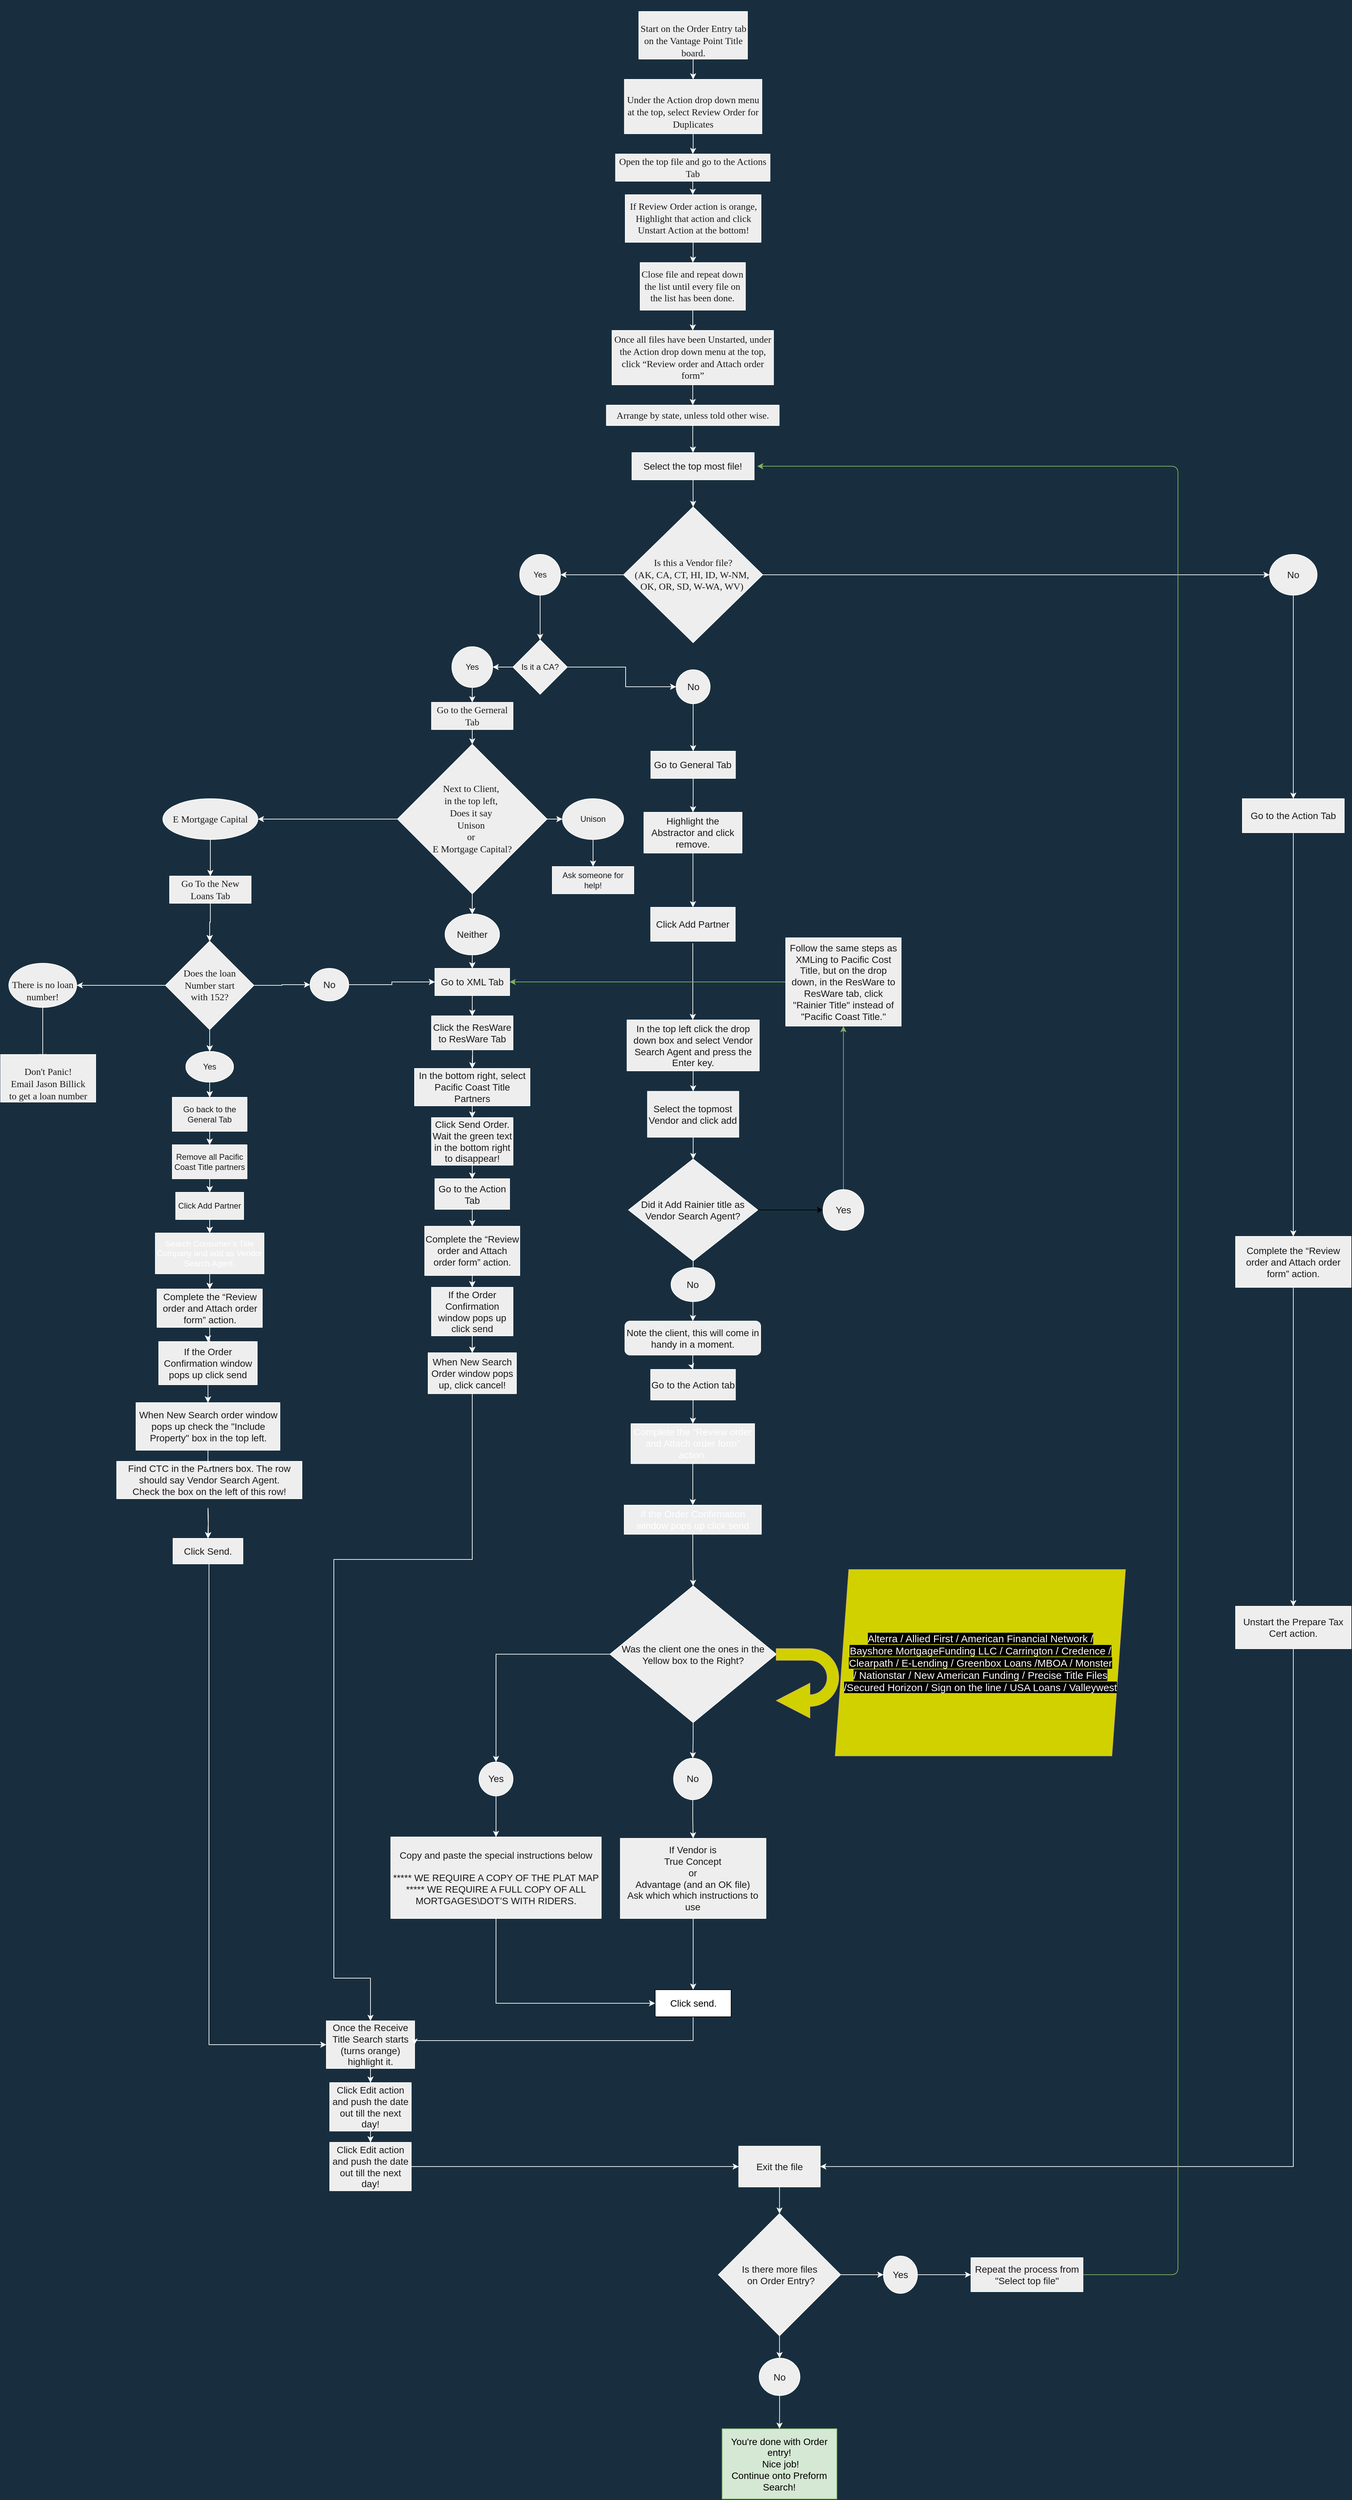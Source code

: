 <mxfile version="13.5.4" type="github"><diagram id="fcfQ8-4QdSpAIRJtoq1L" name="Page-1"><mxGraphModel dx="2222" dy="1145" grid="0" gridSize="10" guides="1" tooltips="1" connect="1" arrows="1" fold="1" page="0" pageScale="1" pageWidth="850" pageHeight="1100" background="#182E3E" math="0" shadow="0"><root><mxCell id="0"/><mxCell id="1" parent="0"/><mxCell id="Vsz5hpkWKuHoVvdP204S-13" value="" style="edgeStyle=orthogonalEdgeStyle;curved=0;rounded=0;sketch=0;orthogonalLoop=1;jettySize=auto;html=1;strokeColor=#FFFFFF;fontColor=#FFFFFF;" parent="1" source="Vsz5hpkWKuHoVvdP204S-4" target="Vsz5hpkWKuHoVvdP204S-12" edge="1"><mxGeometry relative="1" as="geometry"/></mxCell><mxCell id="Vsz5hpkWKuHoVvdP204S-4" value="&lt;span style=&quot;font-family: &amp;#34;cerebri sans&amp;#34; ; font-size: 14px ; font-style: normal ; font-weight: 400 ; letter-spacing: normal ; text-align: center ; text-indent: 0px ; text-transform: none ; word-spacing: 0px ; display: inline ; float: none&quot;&gt;Open the top file and go to the Actions Tab&lt;/span&gt;&lt;br&gt;" style="whiteSpace=wrap;html=1;fillColor=#EEEEEE;strokeColor=#FFFFFF;fontColor=#1A1A1A;labelBackgroundColor=none;labelBorderColor=none;fontSize=14;" parent="1" vertex="1"><mxGeometry x="311.22" y="220" width="227.52" height="40" as="geometry"/></mxCell><mxCell id="Vsz5hpkWKuHoVvdP204S-7" value="" style="edgeStyle=orthogonalEdgeStyle;rounded=0;orthogonalLoop=1;jettySize=auto;html=1;labelBackgroundColor=#182E3E;strokeColor=#FFFFFF;fontColor=#FFFFFF;" parent="1" source="Vsz5hpkWKuHoVvdP204S-5" target="Vsz5hpkWKuHoVvdP204S-4" edge="1"><mxGeometry relative="1" as="geometry"/></mxCell><mxCell id="Vsz5hpkWKuHoVvdP204S-5" value="&lt;br style=&quot;font-size: 14px;&quot;&gt;&lt;span style=&quot;font-family: &amp;quot;cerebri sans&amp;quot;; font-size: 14px; display: inline; float: none;&quot;&gt;Under the Action drop down menu at the top, select Review Order for Duplicates&lt;/span&gt;" style="whiteSpace=wrap;html=1;fillColor=#EEEEEE;strokeColor=#FFFFFF;fontColor=#1A1A1A;labelBackgroundColor=none;labelBorderColor=none;fontSize=14;" parent="1" vertex="1"><mxGeometry x="324.27" y="110" width="202.5" height="80" as="geometry"/></mxCell><mxCell id="Vsz5hpkWKuHoVvdP204S-11" value="" style="edgeStyle=orthogonalEdgeStyle;curved=0;rounded=0;sketch=0;orthogonalLoop=1;jettySize=auto;html=1;strokeColor=#FFFFFF;fontColor=#FFFFFF;" parent="1" source="Vsz5hpkWKuHoVvdP204S-10" target="Vsz5hpkWKuHoVvdP204S-5" edge="1"><mxGeometry relative="1" as="geometry"/></mxCell><mxCell id="Vsz5hpkWKuHoVvdP204S-10" value="&lt;br style=&quot;font-size: 14px;&quot;&gt;&lt;br style=&quot;font-size: 14px;&quot;&gt;&lt;span style=&quot;font-style: normal; font-weight: 400; letter-spacing: normal; text-align: center; text-indent: 0px; text-transform: none; word-spacing: 0px; font-family: &amp;quot;cerebri sans&amp;quot;; font-size: 14px; display: inline; float: none;&quot;&gt;Start on the Order Entry tab on the Vantage Point Title board.&lt;/span&gt;&lt;br style=&quot;font-family: helvetica; font-size: 14px; font-style: normal; font-weight: 400; letter-spacing: normal; text-align: center; text-indent: 0px; text-transform: none; word-spacing: 0px;&quot;&gt;&lt;br style=&quot;font-size: 14px;&quot;&gt;" style="rounded=0;whiteSpace=wrap;html=1;sketch=0;strokeColor=#FFFFFF;fillColor=#EEEEEE;fontColor=#1A1A1A;labelBackgroundColor=none;labelBorderColor=none;fontSize=14;" parent="1" vertex="1"><mxGeometry x="345.52" y="10" width="160" height="70" as="geometry"/></mxCell><mxCell id="Vsz5hpkWKuHoVvdP204S-15" value="" style="edgeStyle=orthogonalEdgeStyle;curved=0;rounded=0;sketch=0;orthogonalLoop=1;jettySize=auto;html=1;strokeColor=#FFFFFF;fontColor=#FFFFFF;" parent="1" source="Vsz5hpkWKuHoVvdP204S-12" target="Vsz5hpkWKuHoVvdP204S-14" edge="1"><mxGeometry relative="1" as="geometry"/></mxCell><mxCell id="Vsz5hpkWKuHoVvdP204S-12" value="&#10;&#10;&lt;span style=&quot;font-family: &amp;quot;cerebri sans&amp;quot;; font-size: 14px; font-style: normal; font-weight: 400; letter-spacing: normal; text-align: center; text-indent: 0px; text-transform: none; word-spacing: 0px; display: inline; float: none;&quot;&gt;If Review Order action is orange, Highlight that action and click Unstart Action at the bottom!&lt;/span&gt;&#10;&#10;" style="rounded=0;whiteSpace=wrap;html=1;sketch=0;strokeColor=#FFFFFF;fillColor=#EEEEEE;fontColor=#1A1A1A;labelBackgroundColor=none;labelBorderColor=none;fontSize=14;" parent="1" vertex="1"><mxGeometry x="325.5" y="280" width="200" height="70" as="geometry"/></mxCell><mxCell id="Vsz5hpkWKuHoVvdP204S-17" value="" style="edgeStyle=orthogonalEdgeStyle;curved=0;rounded=0;sketch=0;orthogonalLoop=1;jettySize=auto;html=1;strokeColor=#FFFFFF;fontColor=#FFFFFF;" parent="1" source="Vsz5hpkWKuHoVvdP204S-14" target="Vsz5hpkWKuHoVvdP204S-16" edge="1"><mxGeometry relative="1" as="geometry"/></mxCell><mxCell id="Vsz5hpkWKuHoVvdP204S-14" value="&#10;&#10;&lt;span style=&quot;font-family: &amp;quot;cerebri sans&amp;quot;; font-size: 14px; font-style: normal; font-weight: 400; letter-spacing: normal; text-align: center; text-indent: 0px; text-transform: none; word-spacing: 0px; display: inline; float: none;&quot;&gt;Close file and repeat down the list until every file on the list has been done.&lt;/span&gt;&#10;&#10;" style="rounded=0;whiteSpace=wrap;html=1;sketch=0;strokeColor=#FFFFFF;fillColor=#EEEEEE;fontColor=#1A1A1A;labelBackgroundColor=none;labelBorderColor=none;fontSize=14;" parent="1" vertex="1"><mxGeometry x="347.48" y="380" width="155" height="70" as="geometry"/></mxCell><mxCell id="Vsz5hpkWKuHoVvdP204S-19" value="" style="edgeStyle=orthogonalEdgeStyle;curved=0;rounded=0;sketch=0;orthogonalLoop=1;jettySize=auto;html=1;strokeColor=#FFFFFF;fontColor=#FFFFFF;" parent="1" source="Vsz5hpkWKuHoVvdP204S-16" target="Vsz5hpkWKuHoVvdP204S-18" edge="1"><mxGeometry relative="1" as="geometry"/></mxCell><mxCell id="Vsz5hpkWKuHoVvdP204S-16" value="&lt;span style=&quot;font-family: &amp;#34;cerebri sans&amp;#34; ; font-size: 14px ; font-style: normal ; font-weight: 400 ; letter-spacing: normal ; text-align: center ; text-indent: 0px ; text-transform: none ; word-spacing: 0px ; display: inline ; float: none&quot;&gt;Once all files have been Unstarted, under the Action drop down menu at the top, click&amp;nbsp;“Review order and Attach order form”&lt;/span&gt;" style="rounded=0;whiteSpace=wrap;html=1;sketch=0;strokeColor=#FFFFFF;fillColor=#EEEEEE;fontColor=#1A1A1A;labelBackgroundColor=none;labelBorderColor=none;fontSize=14;" parent="1" vertex="1"><mxGeometry x="306.04" y="480" width="237.88" height="80" as="geometry"/></mxCell><mxCell id="Vsz5hpkWKuHoVvdP204S-317" style="edgeStyle=orthogonalEdgeStyle;curved=0;rounded=0;sketch=0;orthogonalLoop=1;jettySize=auto;html=1;entryX=0.5;entryY=0;entryDx=0;entryDy=0;strokeColor=#FFFFFF;fontSize=14;fontColor=#1A1A1A;" parent="1" source="Vsz5hpkWKuHoVvdP204S-18" target="Vsz5hpkWKuHoVvdP204S-316" edge="1"><mxGeometry relative="1" as="geometry"/></mxCell><mxCell id="Vsz5hpkWKuHoVvdP204S-18" value="&lt;span style=&quot;font-family: &amp;#34;cerebri sans&amp;#34; ; font-size: 14px ; font-style: normal ; font-weight: 400 ; letter-spacing: normal ; text-align: center ; text-indent: 0px ; text-transform: none ; word-spacing: 0px ; display: inline ; float: none&quot;&gt;Arrange by state, unless told other wise.&lt;/span&gt;" style="rounded=0;whiteSpace=wrap;html=1;sketch=0;strokeColor=#FFFFFF;fillColor=#EEEEEE;fontColor=#1A1A1A;labelBackgroundColor=none;labelBorderColor=none;fontSize=14;" parent="1" vertex="1"><mxGeometry x="297.74" y="590" width="254.49" height="30" as="geometry"/></mxCell><mxCell id="Vsz5hpkWKuHoVvdP204S-23" value="" style="edgeStyle=orthogonalEdgeStyle;curved=0;rounded=0;sketch=0;orthogonalLoop=1;jettySize=auto;html=1;strokeColor=#FFFFFF;fontColor=#FFFFFF;" parent="1" source="Vsz5hpkWKuHoVvdP204S-20" target="Vsz5hpkWKuHoVvdP204S-22" edge="1"><mxGeometry relative="1" as="geometry"/></mxCell><mxCell id="Vsz5hpkWKuHoVvdP204S-296" value="" style="edgeStyle=orthogonalEdgeStyle;curved=0;rounded=0;sketch=0;orthogonalLoop=1;jettySize=auto;html=1;strokeColor=#FFFFFF;fontSize=14;fontColor=#1A1A1A;" parent="1" source="Vsz5hpkWKuHoVvdP204S-20" target="Vsz5hpkWKuHoVvdP204S-295" edge="1"><mxGeometry relative="1" as="geometry"/></mxCell><mxCell id="Vsz5hpkWKuHoVvdP204S-20" value="&lt;span style=&quot;font-family: &amp;quot;cerebri sans&amp;quot;; font-size: 14px; font-style: normal; font-weight: 400; letter-spacing: normal; text-align: center; text-indent: 0px; text-transform: none; word-spacing: 0px; display: inline; float: none;&quot;&gt;Is this a Vendor file?&lt;/span&gt;&lt;br style=&quot;box-sizing: border-box; font-family: &amp;quot;cerebri sans&amp;quot;; font-size: 14px; font-style: normal; font-weight: 400; letter-spacing: normal; text-align: center; text-indent: 0px; text-transform: none; word-spacing: 0px;&quot;&gt;&lt;span style=&quot;font-family: &amp;quot;cerebri sans&amp;quot;; font-size: 14px; font-style: normal; font-weight: 400; letter-spacing: normal; text-align: center; text-indent: 0px; text-transform: none; word-spacing: 0px; display: inline; float: none;&quot;&gt;(AK, CA, CT, HI, ID, W-NM,&lt;span style=&quot;font-size: 14px;&quot;&gt;&amp;nbsp;&lt;/span&gt;&lt;/span&gt;&lt;br style=&quot;box-sizing: border-box; font-family: &amp;quot;cerebri sans&amp;quot;; font-size: 14px; font-style: normal; font-weight: 400; letter-spacing: normal; text-align: center; text-indent: 0px; text-transform: none; word-spacing: 0px;&quot;&gt;&lt;span style=&quot;font-family: &amp;quot;cerebri sans&amp;quot;; font-size: 14px; font-style: normal; font-weight: 400; letter-spacing: normal; text-align: center; text-indent: 0px; text-transform: none; word-spacing: 0px; display: inline; float: none;&quot;&gt;OK, OR, SD, W-WA, WV)&amp;nbsp;&lt;/span&gt;" style="rhombus;whiteSpace=wrap;html=1;rounded=0;sketch=0;strokeColor=#FFFFFF;fillColor=#EEEEEE;fontColor=#1A1A1A;labelBackgroundColor=none;labelBorderColor=none;fontSize=14;" parent="1" vertex="1"><mxGeometry x="323" y="740" width="205" height="200" as="geometry"/></mxCell><mxCell id="Vsz5hpkWKuHoVvdP204S-25" value="" style="edgeStyle=orthogonalEdgeStyle;curved=0;rounded=0;sketch=0;orthogonalLoop=1;jettySize=auto;html=1;strokeColor=#FFFFFF;fontColor=#FFFFFF;" parent="1" source="Vsz5hpkWKuHoVvdP204S-22" target="Vsz5hpkWKuHoVvdP204S-24" edge="1"><mxGeometry relative="1" as="geometry"/></mxCell><mxCell id="Vsz5hpkWKuHoVvdP204S-22" value="Yes" style="ellipse;whiteSpace=wrap;html=1;rounded=0;sketch=0;strokeColor=#FFFFFF;fillColor=#EEEEEE;fontColor=#1A1A1A;" parent="1" vertex="1"><mxGeometry x="170" y="810" width="60" height="60" as="geometry"/></mxCell><mxCell id="Vsz5hpkWKuHoVvdP204S-29" value="" style="edgeStyle=orthogonalEdgeStyle;curved=0;rounded=0;sketch=0;orthogonalLoop=1;jettySize=auto;html=1;strokeColor=#FFFFFF;fontColor=#FFFFFF;" parent="1" source="Vsz5hpkWKuHoVvdP204S-24" target="Vsz5hpkWKuHoVvdP204S-28" edge="1"><mxGeometry relative="1" as="geometry"/></mxCell><mxCell id="Vsz5hpkWKuHoVvdP204S-97" style="edgeStyle=orthogonalEdgeStyle;curved=0;rounded=0;sketch=0;orthogonalLoop=1;jettySize=auto;html=1;entryX=0;entryY=0.5;entryDx=0;entryDy=0;strokeColor=#FFFFFF;fontSize=14;fontColor=#1A1A1A;" parent="1" source="Vsz5hpkWKuHoVvdP204S-24" target="Vsz5hpkWKuHoVvdP204S-96" edge="1"><mxGeometry relative="1" as="geometry"><Array as="points"><mxPoint x="326" y="976"/><mxPoint x="326" y="1005"/></Array></mxGeometry></mxCell><mxCell id="Vsz5hpkWKuHoVvdP204S-24" value="Is it a CA?" style="rhombus;whiteSpace=wrap;html=1;rounded=0;sketch=0;strokeColor=#FFFFFF;fillColor=#EEEEEE;fontColor=#1A1A1A;" parent="1" vertex="1"><mxGeometry x="160" y="936" width="80" height="80" as="geometry"/></mxCell><mxCell id="Vsz5hpkWKuHoVvdP204S-31" value="" style="edgeStyle=orthogonalEdgeStyle;curved=0;rounded=0;sketch=0;orthogonalLoop=1;jettySize=auto;html=1;strokeColor=#FFFFFF;fontColor=#FFFFFF;" parent="1" source="Vsz5hpkWKuHoVvdP204S-28" target="Vsz5hpkWKuHoVvdP204S-30" edge="1"><mxGeometry relative="1" as="geometry"/></mxCell><mxCell id="Vsz5hpkWKuHoVvdP204S-28" value="Yes" style="ellipse;whiteSpace=wrap;html=1;rounded=0;fontColor=#1A1A1A;strokeColor=#FFFFFF;fillColor=#EEEEEE;sketch=0;" parent="1" vertex="1"><mxGeometry x="70" y="946" width="60" height="60" as="geometry"/></mxCell><mxCell id="Vsz5hpkWKuHoVvdP204S-33" value="" style="edgeStyle=orthogonalEdgeStyle;curved=0;rounded=0;sketch=0;orthogonalLoop=1;jettySize=auto;html=1;strokeColor=#FFFFFF;fontColor=#FFFFFF;" parent="1" source="Vsz5hpkWKuHoVvdP204S-30" target="Vsz5hpkWKuHoVvdP204S-32" edge="1"><mxGeometry relative="1" as="geometry"/></mxCell><mxCell id="Vsz5hpkWKuHoVvdP204S-30" value="&#10;&#10;&lt;span style=&quot;font-family: &amp;quot;cerebri sans&amp;quot;; font-size: 14px; font-style: normal; font-weight: 400; letter-spacing: normal; text-align: center; text-indent: 0px; text-transform: none; word-spacing: 0px; display: inline; float: none;&quot;&gt;Go to the Gerneral Tab&lt;/span&gt;&#10;&#10;" style="whiteSpace=wrap;html=1;rounded=0;strokeColor=#FFFFFF;fillColor=#EEEEEE;sketch=0;fontColor=#1A1A1A;labelBackgroundColor=none;labelBorderColor=none;fontSize=14;" parent="1" vertex="1"><mxGeometry x="40" y="1028" width="120" height="40" as="geometry"/></mxCell><mxCell id="Vsz5hpkWKuHoVvdP204S-45" value="" style="edgeStyle=orthogonalEdgeStyle;curved=0;rounded=0;sketch=0;orthogonalLoop=1;jettySize=auto;html=1;strokeColor=#FFFFFF;fontColor=#FFFFFF;" parent="1" source="Vsz5hpkWKuHoVvdP204S-32" target="Vsz5hpkWKuHoVvdP204S-44" edge="1"><mxGeometry relative="1" as="geometry"/></mxCell><mxCell id="Vsz5hpkWKuHoVvdP204S-59" value="" style="edgeStyle=orthogonalEdgeStyle;curved=0;rounded=0;sketch=0;orthogonalLoop=1;jettySize=auto;html=1;strokeColor=#FFFFFF;fontSize=14;fontColor=#1A1A1A;" parent="1" source="Vsz5hpkWKuHoVvdP204S-32" target="Vsz5hpkWKuHoVvdP204S-58" edge="1"><mxGeometry relative="1" as="geometry"/></mxCell><mxCell id="Vsz5hpkWKuHoVvdP204S-32" value="&#10;&#10;&lt;span style=&quot;font-family: &amp;quot;cerebri sans&amp;quot;; font-size: 14px; font-style: normal; font-weight: 400; letter-spacing: normal; text-align: center; text-indent: 0px; text-transform: none; word-spacing: 0px; display: inline; float: none;&quot;&gt;Next to Client,&lt;span style=&quot;font-size: 14px;&quot;&gt;&amp;nbsp;&lt;/span&gt;&lt;/span&gt;&lt;br style=&quot;box-sizing: border-box; font-family: &amp;quot;cerebri sans&amp;quot;; font-size: 14px; font-style: normal; font-weight: 400; letter-spacing: normal; text-align: center; text-indent: 0px; text-transform: none; word-spacing: 0px;&quot;&gt;&lt;span style=&quot;font-family: &amp;quot;cerebri sans&amp;quot;; font-size: 14px; font-style: normal; font-weight: 400; letter-spacing: normal; text-align: center; text-indent: 0px; text-transform: none; word-spacing: 0px; display: inline; float: none;&quot;&gt;in the top left,&amp;nbsp;&lt;/span&gt;&lt;br style=&quot;box-sizing: border-box; font-family: &amp;quot;cerebri sans&amp;quot;; font-size: 14px; font-style: normal; font-weight: 400; letter-spacing: normal; text-align: center; text-indent: 0px; text-transform: none; word-spacing: 0px;&quot;&gt;&lt;span style=&quot;font-family: &amp;quot;cerebri sans&amp;quot;; font-size: 14px; font-style: normal; font-weight: 400; letter-spacing: normal; text-align: center; text-indent: 0px; text-transform: none; word-spacing: 0px; display: inline; float: none;&quot;&gt;Does it say&amp;nbsp;&lt;/span&gt;&lt;br style=&quot;box-sizing: border-box; font-family: &amp;quot;cerebri sans&amp;quot;; font-size: 14px; font-style: normal; font-weight: 400; letter-spacing: normal; text-align: center; text-indent: 0px; text-transform: none; word-spacing: 0px;&quot;&gt;&lt;span style=&quot;font-family: &amp;quot;cerebri sans&amp;quot;; font-size: 14px; font-style: normal; font-weight: 400; letter-spacing: normal; text-align: center; text-indent: 0px; text-transform: none; word-spacing: 0px; display: inline; float: none;&quot;&gt;Unison&lt;span style=&quot;font-size: 14px;&quot;&gt;&amp;nbsp;&lt;/span&gt;&lt;/span&gt;&lt;br style=&quot;box-sizing: border-box; font-family: &amp;quot;cerebri sans&amp;quot;; font-size: 14px; font-style: normal; font-weight: 400; letter-spacing: normal; text-align: center; text-indent: 0px; text-transform: none; word-spacing: 0px;&quot;&gt;&lt;span style=&quot;font-family: &amp;quot;cerebri sans&amp;quot;; font-size: 14px; font-style: normal; font-weight: 400; letter-spacing: normal; text-align: center; text-indent: 0px; text-transform: none; word-spacing: 0px; display: inline; float: none;&quot;&gt;or&lt;span style=&quot;font-size: 14px;&quot;&gt;&amp;nbsp;&lt;/span&gt;&lt;/span&gt;&lt;br style=&quot;box-sizing: border-box; font-family: &amp;quot;cerebri sans&amp;quot;; font-size: 14px; font-style: normal; font-weight: 400; letter-spacing: normal; text-align: center; text-indent: 0px; text-transform: none; word-spacing: 0px;&quot;&gt;&lt;span style=&quot;font-family: &amp;quot;cerebri sans&amp;quot;; font-size: 14px; font-style: normal; font-weight: 400; letter-spacing: normal; text-align: center; text-indent: 0px; text-transform: none; word-spacing: 0px; display: inline; float: none;&quot;&gt;E Mortgage Capital?&lt;/span&gt;&#10;&#10;" style="rhombus;whiteSpace=wrap;html=1;rounded=0;strokeColor=#FFFFFF;fillColor=#EEEEEE;sketch=0;fontColor=#1A1A1A;labelBackgroundColor=none;labelBorderColor=none;fontSize=14;" parent="1" vertex="1"><mxGeometry x="-10" y="1090" width="220" height="220" as="geometry"/></mxCell><mxCell id="Vsz5hpkWKuHoVvdP204S-37" value="" style="edgeStyle=orthogonalEdgeStyle;curved=0;rounded=0;sketch=0;orthogonalLoop=1;jettySize=auto;html=1;strokeColor=#FFFFFF;fontColor=#FFFFFF;" parent="1" source="Vsz5hpkWKuHoVvdP204S-34" target="Vsz5hpkWKuHoVvdP204S-36" edge="1"><mxGeometry relative="1" as="geometry"/></mxCell><mxCell id="Vsz5hpkWKuHoVvdP204S-34" value="&lt;span style=&quot;font-family: &amp;quot;cerebri sans&amp;quot;; font-size: 14px;&quot;&gt;E Mortgage Capital&lt;/span&gt;" style="ellipse;whiteSpace=wrap;html=1;rounded=0;strokeColor=#FFFFFF;fillColor=#EEEEEE;sketch=0;fontColor=#1A1A1A;labelBackgroundColor=none;labelBorderColor=none;fontSize=14;" parent="1" vertex="1"><mxGeometry x="-356" y="1170" width="140" height="60" as="geometry"/></mxCell><mxCell id="Vsz5hpkWKuHoVvdP204S-39" value="" style="edgeStyle=orthogonalEdgeStyle;curved=0;rounded=0;sketch=0;orthogonalLoop=1;jettySize=auto;html=1;strokeColor=#FFFFFF;fontColor=#FFFFFF;" parent="1" source="Vsz5hpkWKuHoVvdP204S-36" target="Vsz5hpkWKuHoVvdP204S-38" edge="1"><mxGeometry relative="1" as="geometry"/></mxCell><mxCell id="Vsz5hpkWKuHoVvdP204S-36" value="&#10;&#10;&lt;span style=&quot;font-family: &amp;quot;cerebri sans&amp;quot;; font-size: 14px; font-style: normal; font-weight: 400; letter-spacing: normal; text-align: center; text-indent: 0px; text-transform: none; word-spacing: 0px; display: inline; float: none;&quot;&gt;Go To the New Loans Tab&lt;/span&gt;&#10;&#10;" style="whiteSpace=wrap;html=1;rounded=0;strokeColor=#FFFFFF;fillColor=#EEEEEE;sketch=0;fontColor=#1A1A1A;labelBackgroundColor=none;labelBorderColor=none;fontSize=14;" parent="1" vertex="1"><mxGeometry x="-346" y="1284" width="120" height="40" as="geometry"/></mxCell><mxCell id="Vsz5hpkWKuHoVvdP204S-41" value="" style="edgeStyle=orthogonalEdgeStyle;curved=0;rounded=0;sketch=0;orthogonalLoop=1;jettySize=auto;html=1;strokeColor=#FFFFFF;fontColor=#FFFFFF;" parent="1" source="Vsz5hpkWKuHoVvdP204S-38" target="Vsz5hpkWKuHoVvdP204S-40" edge="1"><mxGeometry relative="1" as="geometry"/></mxCell><mxCell id="Vsz5hpkWKuHoVvdP204S-49" value="" style="edgeStyle=orthogonalEdgeStyle;curved=0;rounded=0;sketch=0;orthogonalLoop=1;jettySize=auto;html=1;strokeColor=#FFFFFF;fontColor=#FFFFFF;" parent="1" source="Vsz5hpkWKuHoVvdP204S-38" target="Vsz5hpkWKuHoVvdP204S-48" edge="1"><mxGeometry relative="1" as="geometry"/></mxCell><mxCell id="Vsz5hpkWKuHoVvdP204S-38" value="&#10;&#10;&lt;span style=&quot;font-family: &amp;quot;cerebri sans&amp;quot;; font-size: 14px; font-style: normal; font-weight: 400; letter-spacing: normal; text-align: center; text-indent: 0px; text-transform: none; word-spacing: 0px; display: inline; float: none;&quot;&gt;Does the loan&lt;/span&gt;&lt;br style=&quot;box-sizing: border-box; font-family: &amp;quot;cerebri sans&amp;quot;; font-size: 14px; font-style: normal; font-weight: 400; letter-spacing: normal; text-align: center; text-indent: 0px; text-transform: none; word-spacing: 0px;&quot;&gt;&lt;span style=&quot;font-family: &amp;quot;cerebri sans&amp;quot;; font-size: 14px; font-style: normal; font-weight: 400; letter-spacing: normal; text-align: center; text-indent: 0px; text-transform: none; word-spacing: 0px; display: inline; float: none;&quot;&gt;Number start&lt;/span&gt;&lt;br style=&quot;box-sizing: border-box; font-family: &amp;quot;cerebri sans&amp;quot;; font-size: 14px; font-style: normal; font-weight: 400; letter-spacing: normal; text-align: center; text-indent: 0px; text-transform: none; word-spacing: 0px;&quot;&gt;&lt;span style=&quot;font-family: &amp;quot;cerebri sans&amp;quot;; font-size: 14px; font-style: normal; font-weight: 400; letter-spacing: normal; text-align: center; text-indent: 0px; text-transform: none; word-spacing: 0px; display: inline; float: none;&quot;&gt;with 152?&lt;/span&gt;&#10;&#10;" style="rhombus;whiteSpace=wrap;html=1;rounded=0;strokeColor=#FFFFFF;fillColor=#EEEEEE;sketch=0;fontColor=#1A1A1A;labelBackgroundColor=none;labelBorderColor=none;fontSize=14;" parent="1" vertex="1"><mxGeometry x="-352" y="1380" width="130" height="130" as="geometry"/></mxCell><mxCell id="3FOWercNgTjPrsyXaem6-315" value="" style="edgeStyle=orthogonalEdgeStyle;curved=0;rounded=0;sketch=0;orthogonalLoop=1;jettySize=auto;html=1;strokeColor=#FFFFFF;fontSize=14;fontColor=#1A1A1A;" edge="1" parent="1" source="Vsz5hpkWKuHoVvdP204S-40"><mxGeometry relative="1" as="geometry"><mxPoint x="-533" y="1555" as="targetPoint"/></mxGeometry></mxCell><mxCell id="Vsz5hpkWKuHoVvdP204S-40" value="&lt;br style=&quot;font-size: 14px;&quot;&gt;&lt;span style=&quot;font-family: &amp;quot;cerebri sans&amp;quot;; font-size: 14px; font-style: normal; font-weight: 400; letter-spacing: normal; text-align: center; text-indent: 0px; text-transform: none; word-spacing: 0px; display: inline; float: none;&quot;&gt;There is no loan number!&lt;/span&gt;" style="ellipse;whiteSpace=wrap;html=1;rounded=0;strokeColor=#FFFFFF;fillColor=#EEEEEE;sketch=0;fontColor=#1A1A1A;labelBackgroundColor=none;labelBorderColor=none;fontSize=14;" parent="1" vertex="1"><mxGeometry x="-583" y="1412.5" width="100" height="65" as="geometry"/></mxCell><mxCell id="Vsz5hpkWKuHoVvdP204S-42" value="&lt;br style=&quot;font-size: 14px;&quot;&gt;&lt;span style=&quot;font-family: &amp;quot;cerebri sans&amp;quot;; font-size: 14px; font-style: normal; font-weight: 400; letter-spacing: normal; text-align: center; text-indent: 0px; text-transform: none; word-spacing: 0px; display: inline; float: none;&quot;&gt;Don't Panic!&lt;/span&gt;&lt;br style=&quot;box-sizing: border-box; font-family: &amp;quot;cerebri sans&amp;quot;; font-size: 14px; font-style: normal; font-weight: 400; letter-spacing: normal; text-align: center; text-indent: 0px; text-transform: none; word-spacing: 0px;&quot;&gt;&lt;span style=&quot;font-family: &amp;quot;cerebri sans&amp;quot;; font-size: 14px; font-style: normal; font-weight: 400; letter-spacing: normal; text-align: center; text-indent: 0px; text-transform: none; word-spacing: 0px; display: inline; float: none;&quot;&gt;Email Jason Billick&lt;/span&gt;&lt;br style=&quot;box-sizing: border-box; font-family: &amp;quot;cerebri sans&amp;quot;; font-size: 14px; font-style: normal; font-weight: 400; letter-spacing: normal; text-align: center; text-indent: 0px; text-transform: none; word-spacing: 0px;&quot;&gt;&lt;span style=&quot;font-family: &amp;quot;cerebri sans&amp;quot;; font-size: 14px; font-style: normal; font-weight: 400; letter-spacing: normal; text-align: center; text-indent: 0px; text-transform: none; word-spacing: 0px; display: inline; float: none;&quot;&gt;to get a loan number&lt;/span&gt;&lt;br style=&quot;font-size: 14px;&quot;&gt;" style="whiteSpace=wrap;html=1;rounded=0;strokeColor=#FFFFFF;fillColor=#EEEEEE;sketch=0;fontColor=#1A1A1A;labelBackgroundColor=none;labelBorderColor=none;fontSize=14;" parent="1" vertex="1"><mxGeometry x="-595" y="1547" width="140" height="70" as="geometry"/></mxCell><mxCell id="Vsz5hpkWKuHoVvdP204S-47" value="" style="edgeStyle=orthogonalEdgeStyle;curved=0;rounded=0;sketch=0;orthogonalLoop=1;jettySize=auto;html=1;strokeColor=#FFFFFF;fontColor=#FFFFFF;" parent="1" source="Vsz5hpkWKuHoVvdP204S-44" target="Vsz5hpkWKuHoVvdP204S-46" edge="1"><mxGeometry relative="1" as="geometry"/></mxCell><mxCell id="Vsz5hpkWKuHoVvdP204S-44" value="Unison" style="ellipse;whiteSpace=wrap;html=1;rounded=0;fontColor=#1A1A1A;strokeColor=#FFFFFF;fillColor=#EEEEEE;sketch=0;" parent="1" vertex="1"><mxGeometry x="233" y="1170" width="90" height="60" as="geometry"/></mxCell><mxCell id="Vsz5hpkWKuHoVvdP204S-46" value="Ask someone for help!" style="whiteSpace=wrap;html=1;rounded=0;fontColor=#1A1A1A;strokeColor=#FFFFFF;fillColor=#EEEEEE;sketch=0;" parent="1" vertex="1"><mxGeometry x="218" y="1270" width="120" height="40" as="geometry"/></mxCell><mxCell id="Vsz5hpkWKuHoVvdP204S-51" value="" style="edgeStyle=orthogonalEdgeStyle;curved=0;rounded=0;sketch=0;orthogonalLoop=1;jettySize=auto;html=1;strokeColor=#FFFFFF;fontColor=#FFFFFF;" parent="1" source="Vsz5hpkWKuHoVvdP204S-48" target="Vsz5hpkWKuHoVvdP204S-50" edge="1"><mxGeometry relative="1" as="geometry"/></mxCell><mxCell id="Vsz5hpkWKuHoVvdP204S-48" value="Yes" style="ellipse;whiteSpace=wrap;html=1;rounded=0;fontColor=#1A1A1A;strokeColor=#FFFFFF;fillColor=#EEEEEE;sketch=0;" parent="1" vertex="1"><mxGeometry x="-322" y="1542.5" width="70" height="45" as="geometry"/></mxCell><mxCell id="Vsz5hpkWKuHoVvdP204S-53" value="" style="edgeStyle=orthogonalEdgeStyle;curved=0;rounded=0;sketch=0;orthogonalLoop=1;jettySize=auto;html=1;strokeColor=#FFFFFF;fontColor=#FFFFFF;" parent="1" source="Vsz5hpkWKuHoVvdP204S-50" target="Vsz5hpkWKuHoVvdP204S-52" edge="1"><mxGeometry relative="1" as="geometry"/></mxCell><mxCell id="Vsz5hpkWKuHoVvdP204S-50" value="Go back to the General Tab" style="whiteSpace=wrap;html=1;rounded=0;fontColor=#1A1A1A;strokeColor=#FFFFFF;fillColor=#EEEEEE;sketch=0;" parent="1" vertex="1"><mxGeometry x="-342" y="1610" width="110" height="50" as="geometry"/></mxCell><mxCell id="Vsz5hpkWKuHoVvdP204S-55" value="" style="edgeStyle=orthogonalEdgeStyle;curved=0;rounded=0;sketch=0;orthogonalLoop=1;jettySize=auto;html=1;strokeColor=#FFFFFF;fontColor=#FFFFFF;" parent="1" source="Vsz5hpkWKuHoVvdP204S-52" target="Vsz5hpkWKuHoVvdP204S-54" edge="1"><mxGeometry relative="1" as="geometry"/></mxCell><mxCell id="Vsz5hpkWKuHoVvdP204S-52" value="Remove all&amp;nbsp;Pacific Coast Title partners" style="whiteSpace=wrap;html=1;rounded=0;fontColor=#1A1A1A;strokeColor=#FFFFFF;fillColor=#EEEEEE;sketch=0;" parent="1" vertex="1"><mxGeometry x="-342" y="1680" width="110" height="50" as="geometry"/></mxCell><mxCell id="Vsz5hpkWKuHoVvdP204S-57" value="" style="edgeStyle=orthogonalEdgeStyle;curved=0;rounded=0;sketch=0;orthogonalLoop=1;jettySize=auto;html=1;strokeColor=#FFFFFF;fontColor=#FFFFFF;" parent="1" source="Vsz5hpkWKuHoVvdP204S-54" target="Vsz5hpkWKuHoVvdP204S-56" edge="1"><mxGeometry relative="1" as="geometry"/></mxCell><mxCell id="Vsz5hpkWKuHoVvdP204S-54" value="Click Add Partner" style="whiteSpace=wrap;html=1;rounded=0;fontColor=#1A1A1A;strokeColor=#FFFFFF;fillColor=#EEEEEE;sketch=0;" parent="1" vertex="1"><mxGeometry x="-337" y="1750" width="100" height="40" as="geometry"/></mxCell><mxCell id="Vsz5hpkWKuHoVvdP204S-80" value="" style="edgeStyle=orthogonalEdgeStyle;curved=0;rounded=0;sketch=0;orthogonalLoop=1;jettySize=auto;html=1;strokeColor=#FFFFFF;fontSize=14;fontColor=#1A1A1A;" parent="1" source="Vsz5hpkWKuHoVvdP204S-56" target="Vsz5hpkWKuHoVvdP204S-79" edge="1"><mxGeometry relative="1" as="geometry"/></mxCell><mxCell id="Vsz5hpkWKuHoVvdP204S-56" value="&lt;font color=&quot;#ffffff&quot;&gt;Search&amp;nbsp;Consumer’s Title Company and add as Vendor Search Agent.&lt;/font&gt;" style="whiteSpace=wrap;html=1;rounded=0;strokeColor=#FFFFFF;fillColor=#EEEEEE;sketch=0;fontColor=#1A1A1A;" parent="1" vertex="1"><mxGeometry x="-367" y="1810" width="160" height="60" as="geometry"/></mxCell><mxCell id="Vsz5hpkWKuHoVvdP204S-61" value="" style="edgeStyle=orthogonalEdgeStyle;curved=0;rounded=0;sketch=0;orthogonalLoop=1;jettySize=auto;html=1;strokeColor=#FFFFFF;fontSize=14;fontColor=#1A1A1A;" parent="1" source="Vsz5hpkWKuHoVvdP204S-58" target="Vsz5hpkWKuHoVvdP204S-60" edge="1"><mxGeometry relative="1" as="geometry"/></mxCell><mxCell id="Vsz5hpkWKuHoVvdP204S-58" value="Neither" style="ellipse;whiteSpace=wrap;html=1;rounded=0;fontSize=14;fontColor=#1A1A1A;strokeColor=#FFFFFF;fillColor=#EEEEEE;sketch=0;" parent="1" vertex="1"><mxGeometry x="60" y="1340" width="80" height="60" as="geometry"/></mxCell><mxCell id="Vsz5hpkWKuHoVvdP204S-63" value="" style="edgeStyle=orthogonalEdgeStyle;curved=0;rounded=0;sketch=0;orthogonalLoop=1;jettySize=auto;html=1;strokeColor=#FFFFFF;fontSize=14;fontColor=#1A1A1A;" parent="1" source="Vsz5hpkWKuHoVvdP204S-60" target="Vsz5hpkWKuHoVvdP204S-62" edge="1"><mxGeometry relative="1" as="geometry"/></mxCell><mxCell id="Vsz5hpkWKuHoVvdP204S-60" value="Go to XML Tab" style="whiteSpace=wrap;html=1;rounded=0;fontSize=14;fontColor=#1A1A1A;strokeColor=#FFFFFF;fillColor=#EEEEEE;sketch=0;" parent="1" vertex="1"><mxGeometry x="45" y="1420" width="110" height="40" as="geometry"/></mxCell><mxCell id="Vsz5hpkWKuHoVvdP204S-65" value="" style="edgeStyle=orthogonalEdgeStyle;curved=0;rounded=0;sketch=0;orthogonalLoop=1;jettySize=auto;html=1;strokeColor=#FFFFFF;fontSize=14;fontColor=#1A1A1A;" parent="1" target="Vsz5hpkWKuHoVvdP204S-64" edge="1"><mxGeometry relative="1" as="geometry"><mxPoint x="100" y="1522.5" as="sourcePoint"/></mxGeometry></mxCell><mxCell id="Vsz5hpkWKuHoVvdP204S-62" value="Click the ResWare to ResWare Tab" style="whiteSpace=wrap;html=1;rounded=0;fontSize=14;fontColor=#1A1A1A;strokeColor=#FFFFFF;fillColor=#EEEEEE;sketch=0;" parent="1" vertex="1"><mxGeometry x="40" y="1490" width="120" height="50" as="geometry"/></mxCell><mxCell id="Vsz5hpkWKuHoVvdP204S-67" value="" style="edgeStyle=orthogonalEdgeStyle;curved=0;rounded=0;sketch=0;orthogonalLoop=1;jettySize=auto;html=1;strokeColor=#FFFFFF;fontSize=14;fontColor=#1A1A1A;" parent="1" source="Vsz5hpkWKuHoVvdP204S-64" target="Vsz5hpkWKuHoVvdP204S-66" edge="1"><mxGeometry relative="1" as="geometry"/></mxCell><mxCell id="Vsz5hpkWKuHoVvdP204S-64" value="In the bottom left, select Pacific Coast Title Partners" style="whiteSpace=wrap;html=1;rounded=0;fontSize=14;fontColor=#1A1A1A;strokeColor=#FFFFFF;fillColor=#EEEEEE;sketch=0;" parent="1" vertex="1"><mxGeometry x="15" y="1567.5" width="170" height="55" as="geometry"/></mxCell><mxCell id="Vsz5hpkWKuHoVvdP204S-69" value="" style="edgeStyle=orthogonalEdgeStyle;curved=0;rounded=0;sketch=0;orthogonalLoop=1;jettySize=auto;html=1;strokeColor=#FFFFFF;fontSize=14;fontColor=#1A1A1A;" parent="1" source="Vsz5hpkWKuHoVvdP204S-66" target="Vsz5hpkWKuHoVvdP204S-68" edge="1"><mxGeometry relative="1" as="geometry"/></mxCell><mxCell id="Vsz5hpkWKuHoVvdP204S-66" value="Click Send Order.&lt;br&gt;Wait the green text in the bottom right to disappear!" style="whiteSpace=wrap;html=1;rounded=0;fontSize=14;fontColor=#1A1A1A;strokeColor=#FFFFFF;fillColor=#EEEEEE;sketch=0;" parent="1" vertex="1"><mxGeometry x="40" y="1640" width="120" height="70" as="geometry"/></mxCell><mxCell id="Vsz5hpkWKuHoVvdP204S-71" value="" style="edgeStyle=orthogonalEdgeStyle;curved=0;rounded=0;sketch=0;orthogonalLoop=1;jettySize=auto;html=1;strokeColor=#FFFFFF;fontSize=14;fontColor=#1A1A1A;" parent="1" source="Vsz5hpkWKuHoVvdP204S-68" target="Vsz5hpkWKuHoVvdP204S-70" edge="1"><mxGeometry relative="1" as="geometry"/></mxCell><mxCell id="Vsz5hpkWKuHoVvdP204S-68" value="Go to the Action Tab" style="whiteSpace=wrap;html=1;rounded=0;fontSize=14;fontColor=#1A1A1A;strokeColor=#FFFFFF;fillColor=#EEEEEE;sketch=0;" parent="1" vertex="1"><mxGeometry x="45" y="1730" width="110" height="45" as="geometry"/></mxCell><mxCell id="Vsz5hpkWKuHoVvdP204S-73" value="" style="edgeStyle=orthogonalEdgeStyle;curved=0;rounded=0;sketch=0;orthogonalLoop=1;jettySize=auto;html=1;strokeColor=#FFFFFF;fontSize=14;fontColor=#1A1A1A;" parent="1" source="Vsz5hpkWKuHoVvdP204S-70" target="Vsz5hpkWKuHoVvdP204S-72" edge="1"><mxGeometry relative="1" as="geometry"/></mxCell><mxCell id="Vsz5hpkWKuHoVvdP204S-70" value="Complete the&amp;nbsp;“Review order and Attach order form” action." style="whiteSpace=wrap;html=1;rounded=0;fontSize=14;fontColor=#1A1A1A;strokeColor=#FFFFFF;fillColor=#EEEEEE;sketch=0;" parent="1" vertex="1"><mxGeometry x="30" y="1800" width="140" height="72.5" as="geometry"/></mxCell><mxCell id="Vsz5hpkWKuHoVvdP204S-75" value="" style="edgeStyle=orthogonalEdgeStyle;curved=0;rounded=0;sketch=0;orthogonalLoop=1;jettySize=auto;html=1;strokeColor=#FFFFFF;fontSize=14;fontColor=#1A1A1A;" parent="1" source="Vsz5hpkWKuHoVvdP204S-72" target="Vsz5hpkWKuHoVvdP204S-74" edge="1"><mxGeometry relative="1" as="geometry"/></mxCell><mxCell id="Vsz5hpkWKuHoVvdP204S-72" value="If the Order Confirmation window pops up click send" style="whiteSpace=wrap;html=1;rounded=0;fontSize=14;fontColor=#1A1A1A;strokeColor=#FFFFFF;fillColor=#EEEEEE;sketch=0;" parent="1" vertex="1"><mxGeometry x="40" y="1890" width="120" height="71.25" as="geometry"/></mxCell><mxCell id="Vsz5hpkWKuHoVvdP204S-77" value="" style="edgeStyle=orthogonalEdgeStyle;curved=0;rounded=0;sketch=0;orthogonalLoop=1;jettySize=auto;html=1;strokeColor=#FFFFFF;fontSize=14;fontColor=#1A1A1A;entryX=0.5;entryY=0;entryDx=0;entryDy=0;" parent="1" source="Vsz5hpkWKuHoVvdP204S-74" target="Vsz5hpkWKuHoVvdP204S-76" edge="1"><mxGeometry relative="1" as="geometry"><Array as="points"><mxPoint x="100" y="2291"/><mxPoint x="-104" y="2291"/><mxPoint x="-104" y="2908"/><mxPoint x="-50" y="2908"/></Array></mxGeometry></mxCell><mxCell id="Vsz5hpkWKuHoVvdP204S-74" value="When New Search Order window pops up, click cancel!" style="whiteSpace=wrap;html=1;rounded=0;fontSize=14;fontColor=#1A1A1A;strokeColor=#FFFFFF;fillColor=#EEEEEE;sketch=0;" parent="1" vertex="1"><mxGeometry x="35" y="1986.57" width="130" height="60" as="geometry"/></mxCell><mxCell id="Vsz5hpkWKuHoVvdP204S-292" style="edgeStyle=orthogonalEdgeStyle;curved=0;rounded=0;sketch=0;orthogonalLoop=1;jettySize=auto;html=1;strokeColor=#FFFFFF;fontSize=14;fontColor=#CFCF00;" parent="1" source="Vsz5hpkWKuHoVvdP204S-76" target="Vsz5hpkWKuHoVvdP204S-164" edge="1"><mxGeometry relative="1" as="geometry"/></mxCell><mxCell id="Vsz5hpkWKuHoVvdP204S-76" value="Once the Receive Title Search starts (turns orange) highlight it." style="whiteSpace=wrap;html=1;rounded=0;fontSize=14;fontColor=#1A1A1A;strokeColor=#FFFFFF;fillColor=#EEEEEE;sketch=0;" parent="1" vertex="1"><mxGeometry x="-115" y="2971" width="130" height="70" as="geometry"/></mxCell><mxCell id="Vsz5hpkWKuHoVvdP204S-82" style="edgeStyle=orthogonalEdgeStyle;curved=0;rounded=0;sketch=0;orthogonalLoop=1;jettySize=auto;html=1;strokeColor=#FFFFFF;fontSize=14;fontColor=#1A1A1A;" parent="1" source="Vsz5hpkWKuHoVvdP204S-79" target="Vsz5hpkWKuHoVvdP204S-81" edge="1"><mxGeometry relative="1" as="geometry"/></mxCell><mxCell id="Vsz5hpkWKuHoVvdP204S-79" value="&#10;&#10;&lt;span style=&quot;color: rgb(241, 234, 226); font-family: helvetica; font-size: 14px; font-style: normal; font-weight: 400; letter-spacing: normal; text-align: center; text-indent: 0px; text-transform: none; word-spacing: 0px; background-color: rgb(19, 22, 23); display: inline; float: none;&quot;&gt;Complete the&amp;nbsp;“Review order and Attach order form” action.&lt;/span&gt;&#10;&#10;" style="whiteSpace=wrap;html=1;rounded=0;fontColor=#1A1A1A;strokeColor=#FFFFFF;fillColor=#EEEEEE;sketch=0;" parent="1" vertex="1"><mxGeometry x="-364.5" y="1892.5" width="155" height="56.25" as="geometry"/></mxCell><mxCell id="Vsz5hpkWKuHoVvdP204S-84" value="" style="edgeStyle=orthogonalEdgeStyle;curved=0;rounded=0;sketch=0;orthogonalLoop=1;jettySize=auto;html=1;strokeColor=#FFFFFF;fontSize=14;fontColor=#1A1A1A;" parent="1" source="Vsz5hpkWKuHoVvdP204S-81" target="Vsz5hpkWKuHoVvdP204S-83" edge="1"><mxGeometry relative="1" as="geometry"/></mxCell><mxCell id="Vsz5hpkWKuHoVvdP204S-81" value="If the Order Confirmation window pops up click send" style="whiteSpace=wrap;html=1;rounded=0;fontSize=14;fontColor=#1A1A1A;strokeColor=#FFFFFF;fillColor=#EEEEEE;sketch=0;" parent="1" vertex="1"><mxGeometry x="-362" y="1970" width="145" height="63.43" as="geometry"/></mxCell><mxCell id="Vsz5hpkWKuHoVvdP204S-86" value="" style="edgeStyle=orthogonalEdgeStyle;curved=0;rounded=0;sketch=0;orthogonalLoop=1;jettySize=auto;html=1;strokeColor=#FFFFFF;fontSize=14;fontColor=#1A1A1A;" parent="1" source="Vsz5hpkWKuHoVvdP204S-83" edge="1"><mxGeometry relative="1" as="geometry"><mxPoint x="-289.4" y="2160" as="targetPoint"/></mxGeometry></mxCell><mxCell id="Vsz5hpkWKuHoVvdP204S-83" value="When New Search order window pops up check the &quot;Include Property&quot; box in the top left." style="whiteSpace=wrap;html=1;rounded=0;fontSize=14;fontColor=#1A1A1A;strokeColor=#FFFFFF;fillColor=#EEEEEE;sketch=0;" parent="1" vertex="1"><mxGeometry x="-395.5" y="2060" width="212" height="70" as="geometry"/></mxCell><mxCell id="Vsz5hpkWKuHoVvdP204S-88" value="" style="edgeStyle=orthogonalEdgeStyle;curved=0;rounded=0;sketch=0;orthogonalLoop=1;jettySize=auto;html=1;strokeColor=#FFFFFF;fontSize=14;fontColor=#1A1A1A;" parent="1" target="Vsz5hpkWKuHoVvdP204S-87" edge="1"><mxGeometry relative="1" as="geometry"><mxPoint x="-289.5" y="2215" as="sourcePoint"/></mxGeometry></mxCell><mxCell id="Vsz5hpkWKuHoVvdP204S-85" value="Find CTC in the Partners box. The row should say Vendor Search Agent.&lt;br&gt;Check the box on the left of this row!" style="whiteSpace=wrap;html=1;rounded=0;fontSize=14;fontColor=#1A1A1A;strokeColor=#FFFFFF;fillColor=#EEEEEE;sketch=0;" parent="1" vertex="1"><mxGeometry x="-423.75" y="2146.5" width="272.5" height="55" as="geometry"/></mxCell><mxCell id="Vsz5hpkWKuHoVvdP204S-92" style="edgeStyle=orthogonalEdgeStyle;curved=0;rounded=0;sketch=0;orthogonalLoop=1;jettySize=auto;html=1;entryX=0;entryY=0.5;entryDx=0;entryDy=0;strokeColor=#FFFFFF;fontSize=14;fontColor=#1A1A1A;exitX=0.5;exitY=1;exitDx=0;exitDy=0;" parent="1" source="Vsz5hpkWKuHoVvdP204S-223" target="Vsz5hpkWKuHoVvdP204S-76" edge="1"><mxGeometry relative="1" as="geometry"><mxPoint x="-160" y="2300" as="sourcePoint"/><Array as="points"><mxPoint x="-288" y="3006"/></Array></mxGeometry></mxCell><mxCell id="Vsz5hpkWKuHoVvdP204S-87" value="Click Send." style="whiteSpace=wrap;html=1;rounded=0;fontSize=14;fontColor=#1A1A1A;strokeColor=#FFFFFF;fillColor=#EEEEEE;sketch=0;" parent="1" vertex="1"><mxGeometry x="-340.75" y="2260" width="102.5" height="37.5" as="geometry"/></mxCell><mxCell id="Vsz5hpkWKuHoVvdP204S-99" value="" style="edgeStyle=orthogonalEdgeStyle;curved=0;rounded=0;sketch=0;orthogonalLoop=1;jettySize=auto;html=1;strokeColor=#FFFFFF;fontSize=14;fontColor=#1A1A1A;" parent="1" source="Vsz5hpkWKuHoVvdP204S-96" target="Vsz5hpkWKuHoVvdP204S-98" edge="1"><mxGeometry relative="1" as="geometry"/></mxCell><mxCell id="Vsz5hpkWKuHoVvdP204S-96" value="No" style="ellipse;whiteSpace=wrap;html=1;aspect=fixed;rounded=0;labelBackgroundColor=none;sketch=0;strokeColor=#FFFFFF;fillColor=#EEEEEE;fontSize=14;fontColor=#1A1A1A;" parent="1" vertex="1"><mxGeometry x="400.51" y="980" width="50" height="50" as="geometry"/></mxCell><mxCell id="Vsz5hpkWKuHoVvdP204S-101" value="" style="edgeStyle=orthogonalEdgeStyle;curved=0;rounded=0;sketch=0;orthogonalLoop=1;jettySize=auto;html=1;strokeColor=#FFFFFF;fontSize=14;fontColor=#1A1A1A;" parent="1" source="Vsz5hpkWKuHoVvdP204S-98" target="Vsz5hpkWKuHoVvdP204S-100" edge="1"><mxGeometry relative="1" as="geometry"/></mxCell><mxCell id="Vsz5hpkWKuHoVvdP204S-98" value="Go to General Tab" style="whiteSpace=wrap;html=1;rounded=0;fontSize=14;fontColor=#1A1A1A;strokeColor=#FFFFFF;fillColor=#EEEEEE;sketch=0;" parent="1" vertex="1"><mxGeometry x="363.27" y="1100" width="124.49" height="40" as="geometry"/></mxCell><mxCell id="Vsz5hpkWKuHoVvdP204S-104" value="" style="edgeStyle=orthogonalEdgeStyle;curved=0;rounded=0;sketch=0;orthogonalLoop=1;jettySize=auto;html=1;strokeColor=#FFFFFF;fontSize=14;fontColor=#1A1A1A;" parent="1" source="Vsz5hpkWKuHoVvdP204S-100" target="Vsz5hpkWKuHoVvdP204S-103" edge="1"><mxGeometry relative="1" as="geometry"/></mxCell><mxCell id="Vsz5hpkWKuHoVvdP204S-100" value="Highlight the Abstractor and click remove." style="whiteSpace=wrap;html=1;rounded=0;fontSize=14;fontColor=#1A1A1A;strokeColor=#FFFFFF;fillColor=#EEEEEE;sketch=0;" parent="1" vertex="1"><mxGeometry x="353" y="1190" width="144.49" height="60" as="geometry"/></mxCell><mxCell id="Vsz5hpkWKuHoVvdP204S-227" value="" style="edgeStyle=orthogonalEdgeStyle;curved=0;rounded=0;sketch=0;orthogonalLoop=1;jettySize=auto;html=1;strokeColor=#FFFFFF;fontSize=14;fontColor=#1A1A1A;" parent="1" target="Vsz5hpkWKuHoVvdP204S-226" edge="1"><mxGeometry relative="1" as="geometry"><mxPoint x="425" y="1383" as="sourcePoint"/></mxGeometry></mxCell><mxCell id="Vsz5hpkWKuHoVvdP204S-103" value="Click Add Partner" style="whiteSpace=wrap;html=1;rounded=0;fontSize=14;fontColor=#1A1A1A;strokeColor=#FFFFFF;fillColor=#EEEEEE;sketch=0;" parent="1" vertex="1"><mxGeometry x="363" y="1330" width="124.49" height="50" as="geometry"/></mxCell><mxCell id="Vsz5hpkWKuHoVvdP204S-111" value="" style="edgeStyle=orthogonalEdgeStyle;curved=0;rounded=0;sketch=0;orthogonalLoop=1;jettySize=auto;html=1;strokeColor=#FFFFFF;fontSize=14;fontColor=#1A1A1A;" parent="1" source="Vsz5hpkWKuHoVvdP204S-112" target="Vsz5hpkWKuHoVvdP204S-134" edge="1"><mxGeometry relative="1" as="geometry"/></mxCell><mxCell id="Vsz5hpkWKuHoVvdP204S-112" value="&#10;&#10;&lt;span style=&quot;font-family: &amp;quot;cerebri sans&amp;quot;; font-size: 14px; font-style: normal; font-weight: 400; letter-spacing: normal; text-align: center; text-indent: 0px; text-transform: none; word-spacing: 0px; display: inline; float: none;&quot;&gt;Next to Client,&lt;span style=&quot;font-size: 14px;&quot;&gt;&amp;nbsp;&lt;/span&gt;&lt;/span&gt;&lt;br style=&quot;box-sizing: border-box; font-family: &amp;quot;cerebri sans&amp;quot;; font-size: 14px; font-style: normal; font-weight: 400; letter-spacing: normal; text-align: center; text-indent: 0px; text-transform: none; word-spacing: 0px;&quot;&gt;&lt;span style=&quot;font-family: &amp;quot;cerebri sans&amp;quot;; font-size: 14px; font-style: normal; font-weight: 400; letter-spacing: normal; text-align: center; text-indent: 0px; text-transform: none; word-spacing: 0px; display: inline; float: none;&quot;&gt;in the top left,&amp;nbsp;&lt;/span&gt;&lt;br style=&quot;box-sizing: border-box; font-family: &amp;quot;cerebri sans&amp;quot;; font-size: 14px; font-style: normal; font-weight: 400; letter-spacing: normal; text-align: center; text-indent: 0px; text-transform: none; word-spacing: 0px;&quot;&gt;&lt;span style=&quot;font-family: &amp;quot;cerebri sans&amp;quot;; font-size: 14px; font-style: normal; font-weight: 400; letter-spacing: normal; text-align: center; text-indent: 0px; text-transform: none; word-spacing: 0px; display: inline; float: none;&quot;&gt;Does it say&amp;nbsp;&lt;/span&gt;&lt;br style=&quot;box-sizing: border-box; font-family: &amp;quot;cerebri sans&amp;quot;; font-size: 14px; font-style: normal; font-weight: 400; letter-spacing: normal; text-align: center; text-indent: 0px; text-transform: none; word-spacing: 0px;&quot;&gt;&lt;span style=&quot;font-family: &amp;quot;cerebri sans&amp;quot;; font-size: 14px; font-style: normal; font-weight: 400; letter-spacing: normal; text-align: center; text-indent: 0px; text-transform: none; word-spacing: 0px; display: inline; float: none;&quot;&gt;Unison&lt;span style=&quot;font-size: 14px;&quot;&gt;&amp;nbsp;&lt;/span&gt;&lt;/span&gt;&lt;br style=&quot;box-sizing: border-box; font-family: &amp;quot;cerebri sans&amp;quot;; font-size: 14px; font-style: normal; font-weight: 400; letter-spacing: normal; text-align: center; text-indent: 0px; text-transform: none; word-spacing: 0px;&quot;&gt;&lt;span style=&quot;font-family: &amp;quot;cerebri sans&amp;quot;; font-size: 14px; font-style: normal; font-weight: 400; letter-spacing: normal; text-align: center; text-indent: 0px; text-transform: none; word-spacing: 0px; display: inline; float: none;&quot;&gt;or&lt;span style=&quot;font-size: 14px;&quot;&gt;&amp;nbsp;&lt;/span&gt;&lt;/span&gt;&lt;br style=&quot;box-sizing: border-box; font-family: &amp;quot;cerebri sans&amp;quot;; font-size: 14px; font-style: normal; font-weight: 400; letter-spacing: normal; text-align: center; text-indent: 0px; text-transform: none; word-spacing: 0px;&quot;&gt;&lt;span style=&quot;font-family: &amp;quot;cerebri sans&amp;quot;; font-size: 14px; font-style: normal; font-weight: 400; letter-spacing: normal; text-align: center; text-indent: 0px; text-transform: none; word-spacing: 0px; display: inline; float: none;&quot;&gt;E Mortgage Capital?&lt;/span&gt;&#10;&#10;" style="rhombus;whiteSpace=wrap;html=1;rounded=0;strokeColor=#FFFFFF;fillColor=#EEEEEE;sketch=0;fontColor=#1A1A1A;labelBackgroundColor=none;labelBorderColor=none;fontSize=14;" parent="1" vertex="1"><mxGeometry x="-10" y="1090" width="220" height="220" as="geometry"/></mxCell><mxCell id="Vsz5hpkWKuHoVvdP204S-115" value="" style="edgeStyle=orthogonalEdgeStyle;curved=0;rounded=0;sketch=0;orthogonalLoop=1;jettySize=auto;html=1;strokeColor=#FFFFFF;fontColor=#FFFFFF;" parent="1" source="Vsz5hpkWKuHoVvdP204S-116" target="Vsz5hpkWKuHoVvdP204S-119" edge="1"><mxGeometry relative="1" as="geometry"/></mxCell><mxCell id="Vsz5hpkWKuHoVvdP204S-116" value="&#10;&#10;&lt;span style=&quot;font-family: &amp;quot;cerebri sans&amp;quot;; font-size: 14px; font-style: normal; font-weight: 400; letter-spacing: normal; text-align: center; text-indent: 0px; text-transform: none; word-spacing: 0px; display: inline; float: none;&quot;&gt;Go To the New Loans Tab&lt;/span&gt;&#10;&#10;" style="whiteSpace=wrap;html=1;rounded=0;strokeColor=#FFFFFF;fillColor=#EEEEEE;sketch=0;fontColor=#1A1A1A;labelBackgroundColor=none;labelBorderColor=none;fontSize=14;" parent="1" vertex="1"><mxGeometry x="-346" y="1284" width="120" height="40" as="geometry"/></mxCell><mxCell id="Vsz5hpkWKuHoVvdP204S-118" value="" style="edgeStyle=orthogonalEdgeStyle;curved=0;rounded=0;sketch=0;orthogonalLoop=1;jettySize=auto;html=1;strokeColor=#FFFFFF;fontColor=#FFFFFF;" parent="1" source="Vsz5hpkWKuHoVvdP204S-119" target="Vsz5hpkWKuHoVvdP204S-124" edge="1"><mxGeometry relative="1" as="geometry"/></mxCell><mxCell id="Vsz5hpkWKuHoVvdP204S-119" value="&#10;&#10;&lt;span style=&quot;font-family: &amp;quot;cerebri sans&amp;quot;; font-size: 14px; font-style: normal; font-weight: 400; letter-spacing: normal; text-align: center; text-indent: 0px; text-transform: none; word-spacing: 0px; display: inline; float: none;&quot;&gt;Does the loan&lt;/span&gt;&lt;br style=&quot;box-sizing: border-box; font-family: &amp;quot;cerebri sans&amp;quot;; font-size: 14px; font-style: normal; font-weight: 400; letter-spacing: normal; text-align: center; text-indent: 0px; text-transform: none; word-spacing: 0px;&quot;&gt;&lt;span style=&quot;font-family: &amp;quot;cerebri sans&amp;quot;; font-size: 14px; font-style: normal; font-weight: 400; letter-spacing: normal; text-align: center; text-indent: 0px; text-transform: none; word-spacing: 0px; display: inline; float: none;&quot;&gt;Number start&lt;/span&gt;&lt;br style=&quot;box-sizing: border-box; font-family: &amp;quot;cerebri sans&amp;quot;; font-size: 14px; font-style: normal; font-weight: 400; letter-spacing: normal; text-align: center; text-indent: 0px; text-transform: none; word-spacing: 0px;&quot;&gt;&lt;span style=&quot;font-family: &amp;quot;cerebri sans&amp;quot;; font-size: 14px; font-style: normal; font-weight: 400; letter-spacing: normal; text-align: center; text-indent: 0px; text-transform: none; word-spacing: 0px; display: inline; float: none;&quot;&gt;with 152?&lt;/span&gt;&#10;&#10;" style="rhombus;whiteSpace=wrap;html=1;rounded=0;strokeColor=#FFFFFF;fillColor=#EEEEEE;sketch=0;fontColor=#1A1A1A;labelBackgroundColor=none;labelBorderColor=none;fontSize=14;" parent="1" vertex="1"><mxGeometry x="-352" y="1380" width="130" height="130" as="geometry"/></mxCell><mxCell id="Vsz5hpkWKuHoVvdP204S-123" value="" style="edgeStyle=orthogonalEdgeStyle;curved=0;rounded=0;sketch=0;orthogonalLoop=1;jettySize=auto;html=1;strokeColor=#FFFFFF;fontColor=#FFFFFF;" parent="1" source="Vsz5hpkWKuHoVvdP204S-124" target="Vsz5hpkWKuHoVvdP204S-126" edge="1"><mxGeometry relative="1" as="geometry"/></mxCell><mxCell id="Vsz5hpkWKuHoVvdP204S-124" value="Yes" style="ellipse;whiteSpace=wrap;html=1;rounded=0;fontColor=#1A1A1A;strokeColor=#FFFFFF;fillColor=#EEEEEE;sketch=0;" parent="1" vertex="1"><mxGeometry x="-322" y="1542.5" width="70" height="45" as="geometry"/></mxCell><mxCell id="Vsz5hpkWKuHoVvdP204S-125" value="" style="edgeStyle=orthogonalEdgeStyle;curved=0;rounded=0;sketch=0;orthogonalLoop=1;jettySize=auto;html=1;strokeColor=#FFFFFF;fontColor=#FFFFFF;" parent="1" source="Vsz5hpkWKuHoVvdP204S-126" target="Vsz5hpkWKuHoVvdP204S-128" edge="1"><mxGeometry relative="1" as="geometry"/></mxCell><mxCell id="Vsz5hpkWKuHoVvdP204S-126" value="Go back to the General Tab" style="whiteSpace=wrap;html=1;rounded=0;fontColor=#1A1A1A;strokeColor=#FFFFFF;fillColor=#EEEEEE;sketch=0;" parent="1" vertex="1"><mxGeometry x="-342" y="1610" width="110" height="50" as="geometry"/></mxCell><mxCell id="Vsz5hpkWKuHoVvdP204S-127" value="" style="edgeStyle=orthogonalEdgeStyle;curved=0;rounded=0;sketch=0;orthogonalLoop=1;jettySize=auto;html=1;strokeColor=#FFFFFF;fontColor=#FFFFFF;" parent="1" source="Vsz5hpkWKuHoVvdP204S-128" target="Vsz5hpkWKuHoVvdP204S-130" edge="1"><mxGeometry relative="1" as="geometry"/></mxCell><mxCell id="Vsz5hpkWKuHoVvdP204S-128" value="Remove all&amp;nbsp;Pacific Coast Title partners" style="whiteSpace=wrap;html=1;rounded=0;fontColor=#1A1A1A;strokeColor=#FFFFFF;fillColor=#EEEEEE;sketch=0;" parent="1" vertex="1"><mxGeometry x="-342" y="1680" width="110" height="50" as="geometry"/></mxCell><mxCell id="Vsz5hpkWKuHoVvdP204S-129" value="" style="edgeStyle=orthogonalEdgeStyle;curved=0;rounded=0;sketch=0;orthogonalLoop=1;jettySize=auto;html=1;strokeColor=#FFFFFF;fontColor=#FFFFFF;" parent="1" source="Vsz5hpkWKuHoVvdP204S-130" target="Vsz5hpkWKuHoVvdP204S-132" edge="1"><mxGeometry relative="1" as="geometry"/></mxCell><mxCell id="Vsz5hpkWKuHoVvdP204S-130" value="Click Add Partner" style="whiteSpace=wrap;html=1;rounded=0;fontColor=#1A1A1A;strokeColor=#FFFFFF;fillColor=#EEEEEE;sketch=0;" parent="1" vertex="1"><mxGeometry x="-337" y="1750" width="100" height="40" as="geometry"/></mxCell><mxCell id="Vsz5hpkWKuHoVvdP204S-131" value="" style="edgeStyle=orthogonalEdgeStyle;curved=0;rounded=0;sketch=0;orthogonalLoop=1;jettySize=auto;html=1;strokeColor=#FFFFFF;fontSize=14;fontColor=#1A1A1A;" parent="1" source="Vsz5hpkWKuHoVvdP204S-132" target="Vsz5hpkWKuHoVvdP204S-155" edge="1"><mxGeometry relative="1" as="geometry"/></mxCell><mxCell id="Vsz5hpkWKuHoVvdP204S-132" value="&lt;font color=&quot;#ffffff&quot;&gt;Search&amp;nbsp;Consumer’s Title Company and add as Vendor Search Agent.&lt;/font&gt;" style="whiteSpace=wrap;html=1;rounded=0;strokeColor=#FFFFFF;fillColor=#EEEEEE;sketch=0;fontColor=#1A1A1A;" parent="1" vertex="1"><mxGeometry x="-367" y="1810" width="160" height="60" as="geometry"/></mxCell><mxCell id="Vsz5hpkWKuHoVvdP204S-133" value="" style="edgeStyle=orthogonalEdgeStyle;curved=0;rounded=0;sketch=0;orthogonalLoop=1;jettySize=auto;html=1;strokeColor=#FFFFFF;fontSize=14;fontColor=#1A1A1A;" parent="1" source="Vsz5hpkWKuHoVvdP204S-134" target="Vsz5hpkWKuHoVvdP204S-136" edge="1"><mxGeometry relative="1" as="geometry"/></mxCell><mxCell id="Vsz5hpkWKuHoVvdP204S-134" value="Neither" style="ellipse;whiteSpace=wrap;html=1;rounded=0;fontSize=14;fontColor=#1A1A1A;strokeColor=#FFFFFF;fillColor=#EEEEEE;sketch=0;" parent="1" vertex="1"><mxGeometry x="60" y="1340" width="80" height="60" as="geometry"/></mxCell><mxCell id="Vsz5hpkWKuHoVvdP204S-135" value="" style="edgeStyle=orthogonalEdgeStyle;curved=0;rounded=0;sketch=0;orthogonalLoop=1;jettySize=auto;html=1;strokeColor=#FFFFFF;fontSize=14;fontColor=#1A1A1A;" parent="1" source="Vsz5hpkWKuHoVvdP204S-136" target="Vsz5hpkWKuHoVvdP204S-138" edge="1"><mxGeometry relative="1" as="geometry"/></mxCell><mxCell id="Vsz5hpkWKuHoVvdP204S-136" value="Go to XML Tab" style="whiteSpace=wrap;html=1;rounded=0;fontSize=14;fontColor=#1A1A1A;strokeColor=#FFFFFF;fillColor=#EEEEEE;sketch=0;" parent="1" vertex="1"><mxGeometry x="45" y="1420" width="110" height="40" as="geometry"/></mxCell><mxCell id="Vsz5hpkWKuHoVvdP204S-137" value="" style="edgeStyle=orthogonalEdgeStyle;curved=0;rounded=0;sketch=0;orthogonalLoop=1;jettySize=auto;html=1;strokeColor=#FFFFFF;fontSize=14;fontColor=#1A1A1A;" parent="1" target="Vsz5hpkWKuHoVvdP204S-140" edge="1"><mxGeometry relative="1" as="geometry"><mxPoint x="100" y="1522.5" as="sourcePoint"/></mxGeometry></mxCell><mxCell id="Vsz5hpkWKuHoVvdP204S-138" value="Click the ResWare to ResWare Tab" style="whiteSpace=wrap;html=1;rounded=0;fontSize=14;fontColor=#1A1A1A;strokeColor=#FFFFFF;fillColor=#EEEEEE;sketch=0;" parent="1" vertex="1"><mxGeometry x="40" y="1490" width="120" height="50" as="geometry"/></mxCell><mxCell id="Vsz5hpkWKuHoVvdP204S-139" value="" style="edgeStyle=orthogonalEdgeStyle;curved=0;rounded=0;sketch=0;orthogonalLoop=1;jettySize=auto;html=1;strokeColor=#FFFFFF;fontSize=14;fontColor=#1A1A1A;" parent="1" source="Vsz5hpkWKuHoVvdP204S-140" target="Vsz5hpkWKuHoVvdP204S-142" edge="1"><mxGeometry relative="1" as="geometry"/></mxCell><mxCell id="Vsz5hpkWKuHoVvdP204S-140" value="In the bottom left, select Pacific Coast Title Partners" style="whiteSpace=wrap;html=1;rounded=0;fontSize=14;fontColor=#1A1A1A;strokeColor=#FFFFFF;fillColor=#EEEEEE;sketch=0;" parent="1" vertex="1"><mxGeometry x="15" y="1567.5" width="170" height="55" as="geometry"/></mxCell><mxCell id="Vsz5hpkWKuHoVvdP204S-141" value="" style="edgeStyle=orthogonalEdgeStyle;curved=0;rounded=0;sketch=0;orthogonalLoop=1;jettySize=auto;html=1;strokeColor=#FFFFFF;fontSize=14;fontColor=#1A1A1A;" parent="1" source="Vsz5hpkWKuHoVvdP204S-142" target="Vsz5hpkWKuHoVvdP204S-144" edge="1"><mxGeometry relative="1" as="geometry"/></mxCell><mxCell id="Vsz5hpkWKuHoVvdP204S-142" value="Click Send Order.&lt;br&gt;Wait the green text in the bottom right to disappear!" style="whiteSpace=wrap;html=1;rounded=0;fontSize=14;fontColor=#1A1A1A;strokeColor=#FFFFFF;fillColor=#EEEEEE;sketch=0;" parent="1" vertex="1"><mxGeometry x="40" y="1640" width="120" height="70" as="geometry"/></mxCell><mxCell id="Vsz5hpkWKuHoVvdP204S-143" value="" style="edgeStyle=orthogonalEdgeStyle;curved=0;rounded=0;sketch=0;orthogonalLoop=1;jettySize=auto;html=1;strokeColor=#FFFFFF;fontSize=14;fontColor=#1A1A1A;" parent="1" source="Vsz5hpkWKuHoVvdP204S-144" target="Vsz5hpkWKuHoVvdP204S-146" edge="1"><mxGeometry relative="1" as="geometry"/></mxCell><mxCell id="Vsz5hpkWKuHoVvdP204S-144" value="Go to the Action Tab" style="whiteSpace=wrap;html=1;rounded=0;fontSize=14;fontColor=#1A1A1A;strokeColor=#FFFFFF;fillColor=#EEEEEE;sketch=0;" parent="1" vertex="1"><mxGeometry x="45" y="1730" width="110" height="45" as="geometry"/></mxCell><mxCell id="Vsz5hpkWKuHoVvdP204S-145" value="" style="edgeStyle=orthogonalEdgeStyle;curved=0;rounded=0;sketch=0;orthogonalLoop=1;jettySize=auto;html=1;strokeColor=#FFFFFF;fontSize=14;fontColor=#1A1A1A;" parent="1" source="Vsz5hpkWKuHoVvdP204S-146" target="Vsz5hpkWKuHoVvdP204S-148" edge="1"><mxGeometry relative="1" as="geometry"/></mxCell><mxCell id="Vsz5hpkWKuHoVvdP204S-146" value="Complete the&amp;nbsp;“Review order and Attach order form” action." style="whiteSpace=wrap;html=1;rounded=0;fontSize=14;fontColor=#1A1A1A;strokeColor=#FFFFFF;fillColor=#EEEEEE;sketch=0;" parent="1" vertex="1"><mxGeometry x="30" y="1800" width="140" height="72.5" as="geometry"/></mxCell><mxCell id="Vsz5hpkWKuHoVvdP204S-147" value="" style="edgeStyle=orthogonalEdgeStyle;curved=0;rounded=0;sketch=0;orthogonalLoop=1;jettySize=auto;html=1;strokeColor=#FFFFFF;fontSize=14;fontColor=#1A1A1A;" parent="1" source="Vsz5hpkWKuHoVvdP204S-148" target="Vsz5hpkWKuHoVvdP204S-150" edge="1"><mxGeometry relative="1" as="geometry"/></mxCell><mxCell id="Vsz5hpkWKuHoVvdP204S-148" value="If the Order Confirmation window pops up click send" style="whiteSpace=wrap;html=1;rounded=0;fontSize=14;fontColor=#1A1A1A;strokeColor=#FFFFFF;fillColor=#EEEEEE;sketch=0;" parent="1" vertex="1"><mxGeometry x="40" y="1890" width="120" height="71.25" as="geometry"/></mxCell><mxCell id="Vsz5hpkWKuHoVvdP204S-150" value="When New Search Order window pops up, click cancel!" style="whiteSpace=wrap;html=1;rounded=0;fontSize=14;fontColor=#1A1A1A;strokeColor=#FFFFFF;fillColor=#EEEEEE;sketch=0;" parent="1" vertex="1"><mxGeometry x="35" y="1986.57" width="130" height="60" as="geometry"/></mxCell><mxCell id="Vsz5hpkWKuHoVvdP204S-154" style="edgeStyle=orthogonalEdgeStyle;curved=0;rounded=0;sketch=0;orthogonalLoop=1;jettySize=auto;html=1;strokeColor=#FFFFFF;fontSize=14;fontColor=#1A1A1A;" parent="1" source="Vsz5hpkWKuHoVvdP204S-155" target="Vsz5hpkWKuHoVvdP204S-157" edge="1"><mxGeometry relative="1" as="geometry"/></mxCell><mxCell id="Vsz5hpkWKuHoVvdP204S-155" value="&#10;&#10;&lt;span style=&quot;color: rgb(241, 234, 226); font-family: helvetica; font-size: 14px; font-style: normal; font-weight: 400; letter-spacing: normal; text-align: center; text-indent: 0px; text-transform: none; word-spacing: 0px; background-color: rgb(19, 22, 23); display: inline; float: none;&quot;&gt;Complete the&amp;nbsp;“Review order and Attach order form” action.&lt;/span&gt;&#10;&#10;" style="whiteSpace=wrap;html=1;rounded=0;fontColor=#1A1A1A;strokeColor=#FFFFFF;fillColor=#EEEEEE;sketch=0;" parent="1" vertex="1"><mxGeometry x="-364.5" y="1892.5" width="155" height="56.25" as="geometry"/></mxCell><mxCell id="Vsz5hpkWKuHoVvdP204S-156" value="" style="edgeStyle=orthogonalEdgeStyle;curved=0;rounded=0;sketch=0;orthogonalLoop=1;jettySize=auto;html=1;strokeColor=#FFFFFF;fontSize=14;fontColor=#1A1A1A;" parent="1" source="Vsz5hpkWKuHoVvdP204S-157" target="Vsz5hpkWKuHoVvdP204S-159" edge="1"><mxGeometry relative="1" as="geometry"/></mxCell><mxCell id="Vsz5hpkWKuHoVvdP204S-157" value="If the Order Confirmation window pops up click send" style="whiteSpace=wrap;html=1;rounded=0;fontSize=14;fontColor=#1A1A1A;strokeColor=#FFFFFF;fillColor=#EEEEEE;sketch=0;" parent="1" vertex="1"><mxGeometry x="-362" y="1970" width="145" height="63.43" as="geometry"/></mxCell><mxCell id="Vsz5hpkWKuHoVvdP204S-158" value="" style="edgeStyle=orthogonalEdgeStyle;curved=0;rounded=0;sketch=0;orthogonalLoop=1;jettySize=auto;html=1;strokeColor=#FFFFFF;fontSize=14;fontColor=#1A1A1A;" parent="1" source="Vsz5hpkWKuHoVvdP204S-159" edge="1"><mxGeometry relative="1" as="geometry"><mxPoint x="-289.4" y="2160" as="targetPoint"/></mxGeometry></mxCell><mxCell id="Vsz5hpkWKuHoVvdP204S-159" value="When New Search order window pops up check the &quot;Include Property&quot; box in the top left." style="whiteSpace=wrap;html=1;rounded=0;fontSize=14;fontColor=#1A1A1A;strokeColor=#FFFFFF;fillColor=#EEEEEE;sketch=0;" parent="1" vertex="1"><mxGeometry x="-395.5" y="2060" width="212" height="70" as="geometry"/></mxCell><mxCell id="Vsz5hpkWKuHoVvdP204S-160" value="" style="edgeStyle=orthogonalEdgeStyle;curved=0;rounded=0;sketch=0;orthogonalLoop=1;jettySize=auto;html=1;strokeColor=#FFFFFF;fontSize=14;fontColor=#1A1A1A;" parent="1" target="Vsz5hpkWKuHoVvdP204S-163" edge="1"><mxGeometry relative="1" as="geometry"><mxPoint x="-289.5" y="2215" as="sourcePoint"/></mxGeometry></mxCell><mxCell id="Vsz5hpkWKuHoVvdP204S-161" value="Find CTC in the Partners box. The row should say Vendor Search Agent.&lt;br&gt;Check the box on the left of this row!" style="whiteSpace=wrap;html=1;rounded=0;fontSize=14;fontColor=#1A1A1A;strokeColor=#FFFFFF;fillColor=#EEEEEE;sketch=0;" parent="1" vertex="1"><mxGeometry x="-423.75" y="2146.5" width="272.5" height="55" as="geometry"/></mxCell><mxCell id="Vsz5hpkWKuHoVvdP204S-163" value="Click Send." style="whiteSpace=wrap;html=1;rounded=0;fontSize=14;fontColor=#1A1A1A;strokeColor=#FFFFFF;fillColor=#EEEEEE;sketch=0;" parent="1" vertex="1"><mxGeometry x="-340.75" y="2260" width="102.5" height="37.5" as="geometry"/></mxCell><mxCell id="Vsz5hpkWKuHoVvdP204S-278" value="" style="edgeStyle=orthogonalEdgeStyle;curved=0;rounded=0;sketch=0;orthogonalLoop=1;jettySize=auto;html=1;strokeColor=#FFFFFF;fontSize=14;fontColor=#CFCF00;" parent="1" source="Vsz5hpkWKuHoVvdP204S-164" target="Vsz5hpkWKuHoVvdP204S-224" edge="1"><mxGeometry relative="1" as="geometry"/></mxCell><mxCell id="Vsz5hpkWKuHoVvdP204S-164" value="Click Edit action and push the date out till the next day!" style="whiteSpace=wrap;html=1;rounded=0;fontSize=14;fontColor=#1A1A1A;strokeColor=#FFFFFF;fillColor=#EEEEEE;sketch=0;" parent="1" vertex="1"><mxGeometry x="-110" y="3062" width="120" height="71.25" as="geometry"/></mxCell><mxCell id="3FOWercNgTjPrsyXaem6-372" style="edgeStyle=orthogonalEdgeStyle;curved=0;rounded=0;sketch=0;orthogonalLoop=1;jettySize=auto;html=1;entryX=1;entryY=0.5;entryDx=0;entryDy=0;strokeColor=#FFFFFF;fontSize=14;fontColor=#1A1A1A;" edge="1" parent="1" source="Vsz5hpkWKuHoVvdP204S-172" target="Vsz5hpkWKuHoVvdP204S-34"><mxGeometry relative="1" as="geometry"/></mxCell><mxCell id="Vsz5hpkWKuHoVvdP204S-172" value="&#10;&#10;&lt;span style=&quot;font-family: &amp;quot;cerebri sans&amp;quot;; font-size: 14px; font-style: normal; font-weight: 400; letter-spacing: normal; text-align: center; text-indent: 0px; text-transform: none; word-spacing: 0px; display: inline; float: none;&quot;&gt;Next to Client,&lt;span style=&quot;font-size: 14px;&quot;&gt;&amp;nbsp;&lt;/span&gt;&lt;/span&gt;&lt;br style=&quot;box-sizing: border-box; font-family: &amp;quot;cerebri sans&amp;quot;; font-size: 14px; font-style: normal; font-weight: 400; letter-spacing: normal; text-align: center; text-indent: 0px; text-transform: none; word-spacing: 0px;&quot;&gt;&lt;span style=&quot;font-family: &amp;quot;cerebri sans&amp;quot;; font-size: 14px; font-style: normal; font-weight: 400; letter-spacing: normal; text-align: center; text-indent: 0px; text-transform: none; word-spacing: 0px; display: inline; float: none;&quot;&gt;in the top left,&amp;nbsp;&lt;/span&gt;&lt;br style=&quot;box-sizing: border-box; font-family: &amp;quot;cerebri sans&amp;quot;; font-size: 14px; font-style: normal; font-weight: 400; letter-spacing: normal; text-align: center; text-indent: 0px; text-transform: none; word-spacing: 0px;&quot;&gt;&lt;span style=&quot;font-family: &amp;quot;cerebri sans&amp;quot;; font-size: 14px; font-style: normal; font-weight: 400; letter-spacing: normal; text-align: center; text-indent: 0px; text-transform: none; word-spacing: 0px; display: inline; float: none;&quot;&gt;Does it say&amp;nbsp;&lt;/span&gt;&lt;br style=&quot;box-sizing: border-box; font-family: &amp;quot;cerebri sans&amp;quot;; font-size: 14px; font-style: normal; font-weight: 400; letter-spacing: normal; text-align: center; text-indent: 0px; text-transform: none; word-spacing: 0px;&quot;&gt;&lt;span style=&quot;font-family: &amp;quot;cerebri sans&amp;quot;; font-size: 14px; font-style: normal; font-weight: 400; letter-spacing: normal; text-align: center; text-indent: 0px; text-transform: none; word-spacing: 0px; display: inline; float: none;&quot;&gt;Unison&lt;span style=&quot;font-size: 14px;&quot;&gt;&amp;nbsp;&lt;/span&gt;&lt;/span&gt;&lt;br style=&quot;box-sizing: border-box; font-family: &amp;quot;cerebri sans&amp;quot;; font-size: 14px; font-style: normal; font-weight: 400; letter-spacing: normal; text-align: center; text-indent: 0px; text-transform: none; word-spacing: 0px;&quot;&gt;&lt;span style=&quot;font-family: &amp;quot;cerebri sans&amp;quot;; font-size: 14px; font-style: normal; font-weight: 400; letter-spacing: normal; text-align: center; text-indent: 0px; text-transform: none; word-spacing: 0px; display: inline; float: none;&quot;&gt;or&lt;span style=&quot;font-size: 14px;&quot;&gt;&amp;nbsp;&lt;/span&gt;&lt;/span&gt;&lt;br style=&quot;box-sizing: border-box; font-family: &amp;quot;cerebri sans&amp;quot;; font-size: 14px; font-style: normal; font-weight: 400; letter-spacing: normal; text-align: center; text-indent: 0px; text-transform: none; word-spacing: 0px;&quot;&gt;&lt;span style=&quot;font-family: &amp;quot;cerebri sans&amp;quot;; font-size: 14px; font-style: normal; font-weight: 400; letter-spacing: normal; text-align: center; text-indent: 0px; text-transform: none; word-spacing: 0px; display: inline; float: none;&quot;&gt;E Mortgage Capital?&lt;/span&gt;&#10;&#10;" style="rhombus;whiteSpace=wrap;html=1;rounded=0;strokeColor=#FFFFFF;fillColor=#EEEEEE;sketch=0;fontColor=#1A1A1A;labelBackgroundColor=none;labelBorderColor=none;fontSize=14;" parent="1" vertex="1"><mxGeometry x="-10" y="1090" width="220" height="220" as="geometry"/></mxCell><mxCell id="Vsz5hpkWKuHoVvdP204S-176" value="&#10;&#10;&lt;span style=&quot;font-family: &amp;quot;cerebri sans&amp;quot;; font-size: 14px; font-style: normal; font-weight: 400; letter-spacing: normal; text-align: center; text-indent: 0px; text-transform: none; word-spacing: 0px; display: inline; float: none;&quot;&gt;Go To the New Loans Tab&lt;/span&gt;&#10;&#10;" style="whiteSpace=wrap;html=1;rounded=0;strokeColor=#FFFFFF;fillColor=#EEEEEE;sketch=0;fontColor=#1A1A1A;labelBackgroundColor=none;labelBorderColor=none;fontSize=14;" parent="1" vertex="1"><mxGeometry x="-346" y="1284" width="120" height="40" as="geometry"/></mxCell><mxCell id="3FOWercNgTjPrsyXaem6-376" style="edgeStyle=orthogonalEdgeStyle;curved=0;rounded=0;sketch=0;orthogonalLoop=1;jettySize=auto;html=1;strokeColor=#FFFFFF;fontSize=14;fontColor=#1A1A1A;" edge="1" parent="1" source="Vsz5hpkWKuHoVvdP204S-179" target="3FOWercNgTjPrsyXaem6-373"><mxGeometry relative="1" as="geometry"/></mxCell><mxCell id="Vsz5hpkWKuHoVvdP204S-179" value="&#10;&#10;&lt;span style=&quot;font-family: &amp;quot;cerebri sans&amp;quot;; font-size: 14px; font-style: normal; font-weight: 400; letter-spacing: normal; text-align: center; text-indent: 0px; text-transform: none; word-spacing: 0px; display: inline; float: none;&quot;&gt;Does the loan&lt;/span&gt;&lt;br style=&quot;box-sizing: border-box; font-family: &amp;quot;cerebri sans&amp;quot;; font-size: 14px; font-style: normal; font-weight: 400; letter-spacing: normal; text-align: center; text-indent: 0px; text-transform: none; word-spacing: 0px;&quot;&gt;&lt;span style=&quot;font-family: &amp;quot;cerebri sans&amp;quot;; font-size: 14px; font-style: normal; font-weight: 400; letter-spacing: normal; text-align: center; text-indent: 0px; text-transform: none; word-spacing: 0px; display: inline; float: none;&quot;&gt;Number start&lt;/span&gt;&lt;br style=&quot;box-sizing: border-box; font-family: &amp;quot;cerebri sans&amp;quot;; font-size: 14px; font-style: normal; font-weight: 400; letter-spacing: normal; text-align: center; text-indent: 0px; text-transform: none; word-spacing: 0px;&quot;&gt;&lt;span style=&quot;font-family: &amp;quot;cerebri sans&amp;quot;; font-size: 14px; font-style: normal; font-weight: 400; letter-spacing: normal; text-align: center; text-indent: 0px; text-transform: none; word-spacing: 0px; display: inline; float: none;&quot;&gt;with 152?&lt;/span&gt;&#10;&#10;" style="rhombus;whiteSpace=wrap;html=1;rounded=0;strokeColor=#FFFFFF;fillColor=#EEEEEE;sketch=0;fontColor=#1A1A1A;labelBackgroundColor=none;labelBorderColor=none;fontSize=14;" parent="1" vertex="1"><mxGeometry x="-352" y="1380" width="130" height="130" as="geometry"/></mxCell><mxCell id="Vsz5hpkWKuHoVvdP204S-175" value="" style="edgeStyle=orthogonalEdgeStyle;curved=0;rounded=0;sketch=0;orthogonalLoop=1;jettySize=auto;html=1;strokeColor=#FFFFFF;fontColor=#FFFFFF;" parent="1" source="Vsz5hpkWKuHoVvdP204S-176" target="Vsz5hpkWKuHoVvdP204S-179" edge="1"><mxGeometry relative="1" as="geometry"/></mxCell><mxCell id="Vsz5hpkWKuHoVvdP204S-184" value="Yes" style="ellipse;whiteSpace=wrap;html=1;rounded=0;fontColor=#1A1A1A;strokeColor=#FFFFFF;fillColor=#EEEEEE;sketch=0;" parent="1" vertex="1"><mxGeometry x="-322" y="1542.5" width="70" height="45" as="geometry"/></mxCell><mxCell id="Vsz5hpkWKuHoVvdP204S-178" value="" style="edgeStyle=orthogonalEdgeStyle;curved=0;rounded=0;sketch=0;orthogonalLoop=1;jettySize=auto;html=1;strokeColor=#FFFFFF;fontColor=#FFFFFF;" parent="1" source="Vsz5hpkWKuHoVvdP204S-179" target="Vsz5hpkWKuHoVvdP204S-184" edge="1"><mxGeometry relative="1" as="geometry"/></mxCell><mxCell id="Vsz5hpkWKuHoVvdP204S-186" value="Go back to the General Tab" style="whiteSpace=wrap;html=1;rounded=0;fontColor=#1A1A1A;strokeColor=#FFFFFF;fillColor=#EEEEEE;sketch=0;" parent="1" vertex="1"><mxGeometry x="-342" y="1610" width="110" height="50" as="geometry"/></mxCell><mxCell id="Vsz5hpkWKuHoVvdP204S-183" value="" style="edgeStyle=orthogonalEdgeStyle;curved=0;rounded=0;sketch=0;orthogonalLoop=1;jettySize=auto;html=1;strokeColor=#FFFFFF;fontColor=#FFFFFF;" parent="1" source="Vsz5hpkWKuHoVvdP204S-184" target="Vsz5hpkWKuHoVvdP204S-186" edge="1"><mxGeometry relative="1" as="geometry"/></mxCell><mxCell id="Vsz5hpkWKuHoVvdP204S-188" value="Remove all&amp;nbsp;Pacific Coast Title partners" style="whiteSpace=wrap;html=1;rounded=0;fontColor=#1A1A1A;strokeColor=#FFFFFF;fillColor=#EEEEEE;sketch=0;" parent="1" vertex="1"><mxGeometry x="-342" y="1680" width="110" height="50" as="geometry"/></mxCell><mxCell id="Vsz5hpkWKuHoVvdP204S-185" value="" style="edgeStyle=orthogonalEdgeStyle;curved=0;rounded=0;sketch=0;orthogonalLoop=1;jettySize=auto;html=1;strokeColor=#FFFFFF;fontColor=#FFFFFF;" parent="1" source="Vsz5hpkWKuHoVvdP204S-186" target="Vsz5hpkWKuHoVvdP204S-188" edge="1"><mxGeometry relative="1" as="geometry"/></mxCell><mxCell id="Vsz5hpkWKuHoVvdP204S-190" value="Click Add Partner" style="whiteSpace=wrap;html=1;rounded=0;fontColor=#1A1A1A;strokeColor=#FFFFFF;fillColor=#EEEEEE;sketch=0;" parent="1" vertex="1"><mxGeometry x="-337" y="1750" width="100" height="40" as="geometry"/></mxCell><mxCell id="Vsz5hpkWKuHoVvdP204S-187" value="" style="edgeStyle=orthogonalEdgeStyle;curved=0;rounded=0;sketch=0;orthogonalLoop=1;jettySize=auto;html=1;strokeColor=#FFFFFF;fontColor=#FFFFFF;" parent="1" source="Vsz5hpkWKuHoVvdP204S-188" target="Vsz5hpkWKuHoVvdP204S-190" edge="1"><mxGeometry relative="1" as="geometry"/></mxCell><mxCell id="Vsz5hpkWKuHoVvdP204S-192" value="&lt;font color=&quot;#ffffff&quot;&gt;Search&amp;nbsp;Consumer’s Title Company and add as Vendor Search Agent.&lt;/font&gt;" style="whiteSpace=wrap;html=1;rounded=0;strokeColor=#FFFFFF;fillColor=#EEEEEE;sketch=0;fontColor=#1A1A1A;" parent="1" vertex="1"><mxGeometry x="-367" y="1810" width="160" height="60" as="geometry"/></mxCell><mxCell id="Vsz5hpkWKuHoVvdP204S-189" value="" style="edgeStyle=orthogonalEdgeStyle;curved=0;rounded=0;sketch=0;orthogonalLoop=1;jettySize=auto;html=1;strokeColor=#FFFFFF;fontColor=#FFFFFF;" parent="1" source="Vsz5hpkWKuHoVvdP204S-190" target="Vsz5hpkWKuHoVvdP204S-192" edge="1"><mxGeometry relative="1" as="geometry"/></mxCell><mxCell id="Vsz5hpkWKuHoVvdP204S-194" value="Neither" style="ellipse;whiteSpace=wrap;html=1;rounded=0;fontSize=14;fontColor=#1A1A1A;strokeColor=#FFFFFF;fillColor=#EEEEEE;sketch=0;" parent="1" vertex="1"><mxGeometry x="60" y="1340" width="80" height="60" as="geometry"/></mxCell><mxCell id="Vsz5hpkWKuHoVvdP204S-171" value="" style="edgeStyle=orthogonalEdgeStyle;curved=0;rounded=0;sketch=0;orthogonalLoop=1;jettySize=auto;html=1;strokeColor=#FFFFFF;fontSize=14;fontColor=#1A1A1A;" parent="1" source="Vsz5hpkWKuHoVvdP204S-172" target="Vsz5hpkWKuHoVvdP204S-194" edge="1"><mxGeometry relative="1" as="geometry"/></mxCell><mxCell id="Vsz5hpkWKuHoVvdP204S-196" value="Go to XML Tab" style="whiteSpace=wrap;html=1;rounded=0;fontSize=14;fontColor=#1A1A1A;strokeColor=#FFFFFF;fillColor=#EEEEEE;sketch=0;" parent="1" vertex="1"><mxGeometry x="45" y="1420" width="110" height="40" as="geometry"/></mxCell><mxCell id="Vsz5hpkWKuHoVvdP204S-193" value="" style="edgeStyle=orthogonalEdgeStyle;curved=0;rounded=0;sketch=0;orthogonalLoop=1;jettySize=auto;html=1;strokeColor=#FFFFFF;fontSize=14;fontColor=#1A1A1A;" parent="1" source="Vsz5hpkWKuHoVvdP204S-194" target="Vsz5hpkWKuHoVvdP204S-196" edge="1"><mxGeometry relative="1" as="geometry"/></mxCell><mxCell id="Vsz5hpkWKuHoVvdP204S-197" value="" style="edgeStyle=orthogonalEdgeStyle;curved=0;rounded=0;sketch=0;orthogonalLoop=1;jettySize=auto;html=1;strokeColor=#FFFFFF;fontSize=14;fontColor=#1A1A1A;" parent="1" target="Vsz5hpkWKuHoVvdP204S-200" edge="1"><mxGeometry relative="1" as="geometry"><mxPoint x="100" y="1522.5" as="sourcePoint"/></mxGeometry></mxCell><mxCell id="Vsz5hpkWKuHoVvdP204S-198" value="Click the ResWare to ResWare Tab" style="whiteSpace=wrap;html=1;rounded=0;fontSize=14;fontColor=#1A1A1A;strokeColor=#FFFFFF;fillColor=#EEEEEE;sketch=0;" parent="1" vertex="1"><mxGeometry x="40" y="1490" width="120" height="50" as="geometry"/></mxCell><mxCell id="Vsz5hpkWKuHoVvdP204S-195" value="" style="edgeStyle=orthogonalEdgeStyle;curved=0;rounded=0;sketch=0;orthogonalLoop=1;jettySize=auto;html=1;strokeColor=#FFFFFF;fontSize=14;fontColor=#1A1A1A;" parent="1" source="Vsz5hpkWKuHoVvdP204S-196" target="Vsz5hpkWKuHoVvdP204S-198" edge="1"><mxGeometry relative="1" as="geometry"/></mxCell><mxCell id="Vsz5hpkWKuHoVvdP204S-200" value="In the bottom right, select Pacific Coast Title Partners" style="whiteSpace=wrap;html=1;rounded=0;fontSize=14;fontColor=#1A1A1A;strokeColor=#FFFFFF;fillColor=#EEEEEE;sketch=0;" parent="1" vertex="1"><mxGeometry x="15" y="1567.5" width="170" height="55" as="geometry"/></mxCell><mxCell id="Vsz5hpkWKuHoVvdP204S-202" value="Click Send Order.&lt;br&gt;Wait the green text in the bottom right to disappear!" style="whiteSpace=wrap;html=1;rounded=0;fontSize=14;fontColor=#1A1A1A;strokeColor=#FFFFFF;fillColor=#EEEEEE;sketch=0;" parent="1" vertex="1"><mxGeometry x="40" y="1640" width="120" height="70" as="geometry"/></mxCell><mxCell id="Vsz5hpkWKuHoVvdP204S-199" value="" style="edgeStyle=orthogonalEdgeStyle;curved=0;rounded=0;sketch=0;orthogonalLoop=1;jettySize=auto;html=1;strokeColor=#FFFFFF;fontSize=14;fontColor=#1A1A1A;" parent="1" source="Vsz5hpkWKuHoVvdP204S-200" target="Vsz5hpkWKuHoVvdP204S-202" edge="1"><mxGeometry relative="1" as="geometry"/></mxCell><mxCell id="Vsz5hpkWKuHoVvdP204S-204" value="Go to the Action Tab" style="whiteSpace=wrap;html=1;rounded=0;fontSize=14;fontColor=#1A1A1A;strokeColor=#FFFFFF;fillColor=#EEEEEE;sketch=0;" parent="1" vertex="1"><mxGeometry x="45" y="1730" width="110" height="45" as="geometry"/></mxCell><mxCell id="Vsz5hpkWKuHoVvdP204S-201" value="" style="edgeStyle=orthogonalEdgeStyle;curved=0;rounded=0;sketch=0;orthogonalLoop=1;jettySize=auto;html=1;strokeColor=#FFFFFF;fontSize=14;fontColor=#1A1A1A;" parent="1" source="Vsz5hpkWKuHoVvdP204S-202" target="Vsz5hpkWKuHoVvdP204S-204" edge="1"><mxGeometry relative="1" as="geometry"/></mxCell><mxCell id="Vsz5hpkWKuHoVvdP204S-206" value="Complete the&amp;nbsp;“Review order and Attach order form” action." style="whiteSpace=wrap;html=1;rounded=0;fontSize=14;fontColor=#1A1A1A;strokeColor=#FFFFFF;fillColor=#EEEEEE;sketch=0;" parent="1" vertex="1"><mxGeometry x="30" y="1800" width="140" height="72.5" as="geometry"/></mxCell><mxCell id="Vsz5hpkWKuHoVvdP204S-203" value="" style="edgeStyle=orthogonalEdgeStyle;curved=0;rounded=0;sketch=0;orthogonalLoop=1;jettySize=auto;html=1;strokeColor=#FFFFFF;fontSize=14;fontColor=#1A1A1A;" parent="1" source="Vsz5hpkWKuHoVvdP204S-204" target="Vsz5hpkWKuHoVvdP204S-206" edge="1"><mxGeometry relative="1" as="geometry"/></mxCell><mxCell id="Vsz5hpkWKuHoVvdP204S-208" value="If the Order Confirmation window pops up click send" style="whiteSpace=wrap;html=1;rounded=0;fontSize=14;fontColor=#1A1A1A;strokeColor=#FFFFFF;fillColor=#EEEEEE;sketch=0;" parent="1" vertex="1"><mxGeometry x="40" y="1890" width="120" height="71.25" as="geometry"/></mxCell><mxCell id="Vsz5hpkWKuHoVvdP204S-205" value="" style="edgeStyle=orthogonalEdgeStyle;curved=0;rounded=0;sketch=0;orthogonalLoop=1;jettySize=auto;html=1;strokeColor=#FFFFFF;fontSize=14;fontColor=#1A1A1A;" parent="1" source="Vsz5hpkWKuHoVvdP204S-206" target="Vsz5hpkWKuHoVvdP204S-208" edge="1"><mxGeometry relative="1" as="geometry"/></mxCell><mxCell id="Vsz5hpkWKuHoVvdP204S-210" value="When New Search Order window pops up, click cancel!" style="whiteSpace=wrap;html=1;rounded=0;fontSize=14;fontColor=#1A1A1A;strokeColor=#FFFFFF;fillColor=#EEEEEE;sketch=0;" parent="1" vertex="1"><mxGeometry x="35" y="1986.57" width="130" height="60" as="geometry"/></mxCell><mxCell id="Vsz5hpkWKuHoVvdP204S-207" value="" style="edgeStyle=orthogonalEdgeStyle;curved=0;rounded=0;sketch=0;orthogonalLoop=1;jettySize=auto;html=1;strokeColor=#FFFFFF;fontSize=14;fontColor=#1A1A1A;" parent="1" source="Vsz5hpkWKuHoVvdP204S-208" target="Vsz5hpkWKuHoVvdP204S-210" edge="1"><mxGeometry relative="1" as="geometry"/></mxCell><mxCell id="Vsz5hpkWKuHoVvdP204S-215" value="&#10;&#10;&lt;span style=&quot;font-family: helvetica; font-size: 14px; font-style: normal; font-weight: 400; letter-spacing: normal; text-align: center; text-indent: 0px; text-transform: none; word-spacing: 0px; display: inline; float: none;&quot;&gt;Complete the&amp;nbsp;“Review order and Attach order form” action.&lt;/span&gt;&#10;&#10;" style="whiteSpace=wrap;html=1;rounded=0;strokeColor=#FFFFFF;sketch=0;fillColor=#EEEEEE;fontColor=#1A1A1A;labelBackgroundColor=none;" parent="1" vertex="1"><mxGeometry x="-364.5" y="1892.5" width="155" height="56.25" as="geometry"/></mxCell><mxCell id="Vsz5hpkWKuHoVvdP204S-191" value="" style="edgeStyle=orthogonalEdgeStyle;curved=0;rounded=0;sketch=0;orthogonalLoop=1;jettySize=auto;html=1;strokeColor=#FFFFFF;fontSize=14;fontColor=#1A1A1A;" parent="1" source="Vsz5hpkWKuHoVvdP204S-192" target="Vsz5hpkWKuHoVvdP204S-215" edge="1"><mxGeometry relative="1" as="geometry"/></mxCell><mxCell id="Vsz5hpkWKuHoVvdP204S-217" value="If the Order Confirmation window pops up click send" style="whiteSpace=wrap;html=1;rounded=0;fontSize=14;fontColor=#1A1A1A;strokeColor=#FFFFFF;fillColor=#EEEEEE;sketch=0;" parent="1" vertex="1"><mxGeometry x="-362" y="1970" width="145" height="63.43" as="geometry"/></mxCell><mxCell id="Vsz5hpkWKuHoVvdP204S-214" style="edgeStyle=orthogonalEdgeStyle;curved=0;rounded=0;sketch=0;orthogonalLoop=1;jettySize=auto;html=1;strokeColor=#FFFFFF;fontSize=14;fontColor=#1A1A1A;" parent="1" source="Vsz5hpkWKuHoVvdP204S-215" target="Vsz5hpkWKuHoVvdP204S-217" edge="1"><mxGeometry relative="1" as="geometry"/></mxCell><mxCell id="Vsz5hpkWKuHoVvdP204S-219" value="When New Search order window pops up check the &quot;Include Property&quot; box in the top left." style="whiteSpace=wrap;html=1;rounded=0;fontSize=14;fontColor=#1A1A1A;strokeColor=#FFFFFF;fillColor=#EEEEEE;sketch=0;" parent="1" vertex="1"><mxGeometry x="-395.5" y="2060" width="212" height="70" as="geometry"/></mxCell><mxCell id="Vsz5hpkWKuHoVvdP204S-216" value="" style="edgeStyle=orthogonalEdgeStyle;curved=0;rounded=0;sketch=0;orthogonalLoop=1;jettySize=auto;html=1;strokeColor=#FFFFFF;fontSize=14;fontColor=#1A1A1A;" parent="1" source="Vsz5hpkWKuHoVvdP204S-217" target="Vsz5hpkWKuHoVvdP204S-219" edge="1"><mxGeometry relative="1" as="geometry"/></mxCell><mxCell id="Vsz5hpkWKuHoVvdP204S-221" value="Find CTC in the Partners box. The row should say Vendor Search Agent.&lt;br&gt;Check the box on the left of this row!" style="whiteSpace=wrap;html=1;rounded=0;fontSize=14;fontColor=#1A1A1A;strokeColor=#FFFFFF;fillColor=#EEEEEE;sketch=0;" parent="1" vertex="1"><mxGeometry x="-423.75" y="2146.5" width="272.5" height="55" as="geometry"/></mxCell><mxCell id="Vsz5hpkWKuHoVvdP204S-218" value="" style="edgeStyle=orthogonalEdgeStyle;curved=0;rounded=0;sketch=0;orthogonalLoop=1;jettySize=auto;html=1;strokeColor=#FFFFFF;fontSize=14;fontColor=#1A1A1A;" parent="1" source="Vsz5hpkWKuHoVvdP204S-219" edge="1"><mxGeometry relative="1" as="geometry"><mxPoint x="-289.4" y="2160" as="targetPoint"/></mxGeometry></mxCell><mxCell id="Vsz5hpkWKuHoVvdP204S-223" value="Click Send." style="whiteSpace=wrap;html=1;rounded=0;fontSize=14;fontColor=#1A1A1A;strokeColor=#FFFFFF;fillColor=#EEEEEE;sketch=0;" parent="1" vertex="1"><mxGeometry x="-340.75" y="2260" width="102.5" height="37.5" as="geometry"/></mxCell><mxCell id="Vsz5hpkWKuHoVvdP204S-220" value="" style="edgeStyle=orthogonalEdgeStyle;curved=0;rounded=0;sketch=0;orthogonalLoop=1;jettySize=auto;html=1;strokeColor=#FFFFFF;fontSize=14;fontColor=#1A1A1A;" parent="1" target="Vsz5hpkWKuHoVvdP204S-223" edge="1"><mxGeometry relative="1" as="geometry"><mxPoint x="-289.5" y="2215" as="sourcePoint"/></mxGeometry></mxCell><mxCell id="Vsz5hpkWKuHoVvdP204S-305" style="edgeStyle=orthogonalEdgeStyle;curved=0;rounded=0;sketch=0;orthogonalLoop=1;jettySize=auto;html=1;entryX=0;entryY=0.5;entryDx=0;entryDy=0;strokeColor=#FFFFFF;fontSize=14;fontColor=#1A1A1A;" parent="1" source="Vsz5hpkWKuHoVvdP204S-224" target="Vsz5hpkWKuHoVvdP204S-303" edge="1"><mxGeometry relative="1" as="geometry"><Array as="points"/><mxPoint x="174" y="3203" as="sourcePoint"/></mxGeometry></mxCell><mxCell id="Vsz5hpkWKuHoVvdP204S-224" value="Click Edit action and push the date out till the next day!" style="whiteSpace=wrap;html=1;rounded=0;fontSize=14;fontColor=#1A1A1A;strokeColor=#FFFFFF;fillColor=#EEEEEE;sketch=0;" parent="1" vertex="1"><mxGeometry x="-110" y="3150" width="120" height="71.25" as="geometry"/></mxCell><mxCell id="Vsz5hpkWKuHoVvdP204S-231" value="" style="edgeStyle=orthogonalEdgeStyle;curved=0;rounded=0;sketch=0;orthogonalLoop=1;jettySize=auto;html=1;strokeColor=#FFFFFF;fontSize=14;fontColor=#1A1A1A;" parent="1" source="Vsz5hpkWKuHoVvdP204S-226" target="Vsz5hpkWKuHoVvdP204S-230" edge="1"><mxGeometry relative="1" as="geometry"/></mxCell><mxCell id="Vsz5hpkWKuHoVvdP204S-226" value="In the top left click the drop down box and select Vendor Search Agent and press the Enter key." style="whiteSpace=wrap;html=1;rounded=0;fontSize=14;fontColor=#1A1A1A;strokeColor=#FFFFFF;fillColor=#EEEEEE;sketch=0;" parent="1" vertex="1"><mxGeometry x="328.13" y="1496" width="194.76" height="75" as="geometry"/></mxCell><mxCell id="Vsz5hpkWKuHoVvdP204S-235" value="" style="edgeStyle=orthogonalEdgeStyle;curved=0;rounded=0;sketch=0;orthogonalLoop=1;jettySize=auto;html=1;strokeColor=#FFFFFF;fontSize=14;fontColor=#1A1A1A;" parent="1" source="Vsz5hpkWKuHoVvdP204S-230" target="Vsz5hpkWKuHoVvdP204S-234" edge="1"><mxGeometry relative="1" as="geometry"/></mxCell><mxCell id="Vsz5hpkWKuHoVvdP204S-230" value="Select the topmost Vendor and click add" style="whiteSpace=wrap;html=1;rounded=0;fontSize=14;fontColor=#1A1A1A;strokeColor=#FFFFFF;fillColor=#EEEEEE;sketch=0;" parent="1" vertex="1"><mxGeometry x="358.27" y="1601.25" width="134.49" height="67.5" as="geometry"/></mxCell><mxCell id="Vsz5hpkWKuHoVvdP204S-245" value="" style="edgeStyle=orthogonalEdgeStyle;curved=0;rounded=0;sketch=0;orthogonalLoop=1;jettySize=auto;html=1;strokeColor=#FFFFFF;fontSize=14;fontColor=#1A1A1A;" parent="1" source="Vsz5hpkWKuHoVvdP204S-234" target="Vsz5hpkWKuHoVvdP204S-244" edge="1"><mxGeometry relative="1" as="geometry"/></mxCell><mxCell id="3FOWercNgTjPrsyXaem6-42" value="" style="edgeStyle=orthogonalEdgeStyle;curved=0;rounded=0;sketch=0;orthogonalLoop=1;jettySize=auto;html=1;fontSize=14;fontColor=#1A1A1A;" edge="1" parent="1" source="Vsz5hpkWKuHoVvdP204S-234" target="Vsz5hpkWKuHoVvdP204S-236"><mxGeometry relative="1" as="geometry"/></mxCell><mxCell id="Vsz5hpkWKuHoVvdP204S-234" value="Did it Add Rainier title as Vendor Search Agent?" style="rhombus;whiteSpace=wrap;html=1;rounded=0;fontSize=14;fontColor=#1A1A1A;strokeColor=#FFFFFF;fillColor=#EEEEEE;sketch=0;" parent="1" vertex="1"><mxGeometry x="330.34" y="1701" width="190.35" height="150" as="geometry"/></mxCell><mxCell id="Vsz5hpkWKuHoVvdP204S-239" value="" style="edgeStyle=orthogonalEdgeStyle;curved=0;rounded=0;sketch=0;orthogonalLoop=1;jettySize=auto;html=1;strokeColor=#82b366;fontSize=14;fontColor=#1A1A1A;fillColor=#d5e8d4;" parent="1" source="Vsz5hpkWKuHoVvdP204S-236" target="Vsz5hpkWKuHoVvdP204S-238" edge="1"><mxGeometry relative="1" as="geometry"/></mxCell><mxCell id="Vsz5hpkWKuHoVvdP204S-236" value="Yes" style="ellipse;whiteSpace=wrap;html=1;rounded=0;fontSize=14;fontColor=#1A1A1A;strokeColor=#FFFFFF;fillColor=#EEEEEE;sketch=0;" parent="1" vertex="1"><mxGeometry x="617" y="1746" width="60" height="60" as="geometry"/></mxCell><mxCell id="Vsz5hpkWKuHoVvdP204S-241" style="edgeStyle=orthogonalEdgeStyle;curved=0;rounded=0;sketch=0;orthogonalLoop=1;jettySize=auto;html=1;strokeColor=#82b366;fontSize=14;fontColor=#1A1A1A;entryX=1;entryY=0.5;entryDx=0;entryDy=0;fillColor=#d5e8d4;exitX=0;exitY=0.5;exitDx=0;exitDy=0;" parent="1" source="Vsz5hpkWKuHoVvdP204S-238" target="Vsz5hpkWKuHoVvdP204S-196" edge="1"><mxGeometry relative="1" as="geometry"><mxPoint x="210" y="1450" as="targetPoint"/><Array as="points"><mxPoint x="400" y="1440"/><mxPoint x="400" y="1440"/></Array></mxGeometry></mxCell><mxCell id="Vsz5hpkWKuHoVvdP204S-238" value="Follow the same steps as XMLing to Pacific Cost Title, but on the drop down, in the ResWare to ResWare tab, click &quot;Rainier Title&quot; instead of &quot;Pacific Coast Title.&quot;" style="whiteSpace=wrap;html=1;rounded=0;fontSize=14;fontColor=#1A1A1A;strokeColor=#FFFFFF;fillColor=#EEEEEE;sketch=0;" parent="1" vertex="1"><mxGeometry x="562" y="1375" width="170" height="130" as="geometry"/></mxCell><mxCell id="Vsz5hpkWKuHoVvdP204S-256" value="" style="edgeStyle=orthogonalEdgeStyle;curved=0;rounded=0;sketch=0;orthogonalLoop=1;jettySize=auto;html=1;strokeColor=#FFFFFF;fontSize=14;fontColor=#1A1A1A;" parent="1" source="Vsz5hpkWKuHoVvdP204S-244" target="Vsz5hpkWKuHoVvdP204S-255" edge="1"><mxGeometry relative="1" as="geometry"/></mxCell><mxCell id="Vsz5hpkWKuHoVvdP204S-244" value="No" style="ellipse;whiteSpace=wrap;html=1;rounded=0;fontSize=14;fontColor=#1A1A1A;strokeColor=#FFFFFF;fillColor=#EEEEEE;sketch=0;" parent="1" vertex="1"><mxGeometry x="393" y="1861" width="64.49" height="50" as="geometry"/></mxCell><mxCell id="Vsz5hpkWKuHoVvdP204S-251" value="" style="edgeStyle=orthogonalEdgeStyle;curved=0;rounded=0;sketch=0;orthogonalLoop=1;jettySize=auto;html=1;strokeColor=#FFFFFF;fontSize=14;fontColor=#1A1A1A;" parent="1" source="Vsz5hpkWKuHoVvdP204S-248" target="Vsz5hpkWKuHoVvdP204S-250" edge="1"><mxGeometry relative="1" as="geometry"/></mxCell><mxCell id="Vsz5hpkWKuHoVvdP204S-248" value="Go to the Action tab" style="whiteSpace=wrap;html=1;rounded=0;fontSize=14;fontColor=#1A1A1A;strokeColor=#FFFFFF;fillColor=#EEEEEE;sketch=0;" parent="1" vertex="1"><mxGeometry x="363.0" y="2011" width="124.76" height="45" as="geometry"/></mxCell><mxCell id="Vsz5hpkWKuHoVvdP204S-253" value="" style="edgeStyle=orthogonalEdgeStyle;curved=0;rounded=0;sketch=0;orthogonalLoop=1;jettySize=auto;html=1;strokeColor=#FFFFFF;fontSize=14;fontColor=#1A1A1A;" parent="1" source="Vsz5hpkWKuHoVvdP204S-250" target="Vsz5hpkWKuHoVvdP204S-252" edge="1"><mxGeometry relative="1" as="geometry"/></mxCell><mxCell id="Vsz5hpkWKuHoVvdP204S-250" value="&#10;&#10;&lt;span style=&quot;font-family: helvetica; font-size: 14px; font-style: normal; font-weight: 400; letter-spacing: normal; text-align: center; text-indent: 0px; text-transform: none; word-spacing: 0px; display: inline; float: none;&quot;&gt;Complete the&amp;nbsp;“Review order and Attach order form” action.&lt;/span&gt;&#10;&#10;" style="whiteSpace=wrap;html=1;rounded=0;fontSize=14;strokeColor=#FFFFFF;fillColor=#EEEEEE;sketch=0;fontColor=#FFFFFF;labelBackgroundColor=none;" parent="1" vertex="1"><mxGeometry x="334" y="2091" width="182" height="58.75" as="geometry"/></mxCell><mxCell id="Vsz5hpkWKuHoVvdP204S-264" value="" style="edgeStyle=orthogonalEdgeStyle;curved=0;rounded=0;sketch=0;orthogonalLoop=1;jettySize=auto;html=1;strokeColor=#FFFFFF;fontSize=14;fontColor=#1A1A1A;entryX=0.5;entryY=0;entryDx=0;entryDy=0;" parent="1" source="Vsz5hpkWKuHoVvdP204S-252" target="Vsz5hpkWKuHoVvdP204S-265" edge="1"><mxGeometry relative="1" as="geometry"><mxPoint x="425.067" y="2261" as="targetPoint"/></mxGeometry></mxCell><mxCell id="Vsz5hpkWKuHoVvdP204S-252" value="&#10;&#10;&lt;span style=&quot;font-family: helvetica; font-size: 14px; font-style: normal; font-weight: 400; letter-spacing: normal; text-align: center; text-indent: 0px; text-transform: none; word-spacing: 0px; display: inline; float: none;&quot;&gt;If the Order Confirmation window pops up click send&lt;/span&gt;&#10;&#10;" style="whiteSpace=wrap;html=1;rounded=0;fontSize=14;strokeColor=#FFFFFF;fillColor=#EEEEEE;sketch=0;fontColor=#FFFFFF;labelBackgroundColor=none;" parent="1" vertex="1"><mxGeometry x="324" y="2211" width="201.96" height="42.82" as="geometry"/></mxCell><mxCell id="Vsz5hpkWKuHoVvdP204S-262" style="edgeStyle=orthogonalEdgeStyle;curved=0;rounded=0;sketch=0;orthogonalLoop=1;jettySize=auto;html=1;strokeColor=#FFFFFF;fontSize=14;fontColor=#1A1A1A;" parent="1" source="Vsz5hpkWKuHoVvdP204S-255" target="Vsz5hpkWKuHoVvdP204S-248" edge="1"><mxGeometry relative="1" as="geometry"/></mxCell><mxCell id="Vsz5hpkWKuHoVvdP204S-255" value="Note the client, this will come in handy in a moment." style="rounded=1;whiteSpace=wrap;html=1;labelBackgroundColor=none;sketch=0;strokeColor=#FFFFFF;fillColor=#EEEEEE;fontSize=14;fontColor=#1A1A1A;" parent="1" vertex="1"><mxGeometry x="325" y="1939.75" width="200" height="50" as="geometry"/></mxCell><mxCell id="Vsz5hpkWKuHoVvdP204S-272" value="" style="edgeStyle=orthogonalEdgeStyle;curved=0;rounded=0;sketch=0;orthogonalLoop=1;jettySize=auto;html=1;strokeColor=#FFFFFF;fontSize=14;fontColor=#CFCF00;" parent="1" source="Vsz5hpkWKuHoVvdP204S-265" target="Vsz5hpkWKuHoVvdP204S-271" edge="1"><mxGeometry relative="1" as="geometry"/></mxCell><mxCell id="3FOWercNgTjPrsyXaem6-313" value="" style="edgeStyle=orthogonalEdgeStyle;curved=0;rounded=0;sketch=0;orthogonalLoop=1;jettySize=auto;html=1;strokeColor=#FFFFFF;fontSize=14;fontColor=#1A1A1A;" edge="1" parent="1" source="Vsz5hpkWKuHoVvdP204S-265" target="3FOWercNgTjPrsyXaem6-312"><mxGeometry relative="1" as="geometry"/></mxCell><mxCell id="Vsz5hpkWKuHoVvdP204S-265" value="Was the client one the ones in the Yellow box to the Right?" style="rhombus;whiteSpace=wrap;html=1;rounded=0;fontSize=14;fontColor=#1A1A1A;strokeColor=#FFFFFF;fillColor=#EEEEEE;sketch=0;" parent="1" vertex="1"><mxGeometry x="303.01" y="2330" width="245.02" height="201.34" as="geometry"/></mxCell><mxCell id="Vsz5hpkWKuHoVvdP204S-267" value="&lt;font style=&quot;background-color: rgb(0 , 0 , 0) ; font-size: 15px&quot; color=&quot;#fffafa&quot;&gt;Alterra / Allied First / American Financial Network / &lt;br&gt;Bayshore MortgageFunding LLC / Carrington / Credence / Clearpath / E-Lending / Greenbox Loans /MBOA / Monster&lt;br&gt;/ Nationstar / New American Funding / Precise Title Files /Secured Horizon / Sign on the line / USA Loans / Valleywest&lt;/font&gt;" style="shape=parallelogram;perimeter=parallelogramPerimeter;whiteSpace=wrap;html=1;fixedSize=1;rounded=0;labelBackgroundColor=none;sketch=0;strokeColor=#d6b656;fontSize=14;fillColor=#D1D100;" parent="1" vertex="1"><mxGeometry x="635" y="2306" width="427.51" height="274.33" as="geometry"/></mxCell><mxCell id="Vsz5hpkWKuHoVvdP204S-276" value="" style="edgeStyle=orthogonalEdgeStyle;curved=0;rounded=0;sketch=0;orthogonalLoop=1;jettySize=auto;html=1;strokeColor=#FFFFFF;fontSize=14;fontColor=#CFCF00;" parent="1" source="Vsz5hpkWKuHoVvdP204S-271" target="Vsz5hpkWKuHoVvdP204S-275" edge="1"><mxGeometry relative="1" as="geometry"/></mxCell><mxCell id="Vsz5hpkWKuHoVvdP204S-271" value="Yes" style="ellipse;whiteSpace=wrap;html=1;rounded=0;fontSize=14;fontColor=#1A1A1A;strokeColor=#FFFFFF;fillColor=#EEEEEE;sketch=0;" parent="1" vertex="1"><mxGeometry x="110" y="2589.49" width="50" height="50" as="geometry"/></mxCell><mxCell id="Vsz5hpkWKuHoVvdP204S-284" style="edgeStyle=orthogonalEdgeStyle;curved=0;rounded=0;sketch=0;orthogonalLoop=1;jettySize=auto;html=1;entryX=0;entryY=0.5;entryDx=0;entryDy=0;strokeColor=#FFFFFF;fontSize=14;fontColor=#CFCF00;exitX=0.5;exitY=1;exitDx=0;exitDy=0;" parent="1" source="Vsz5hpkWKuHoVvdP204S-275" target="Vsz5hpkWKuHoVvdP204S-281" edge="1"><mxGeometry relative="1" as="geometry"><Array as="points"><mxPoint x="135" y="2945"/></Array></mxGeometry></mxCell><mxCell id="Vsz5hpkWKuHoVvdP204S-275" value="Copy and paste the special instructions below&lt;br&gt;&lt;br&gt;&lt;div&gt;***** WE REQUIRE A COPY OF THE PLAT MAP&lt;/div&gt;&lt;div&gt;***** WE REQUIRE A FULL COPY OF ALL MORTGAGES\DOT’S WITH RIDERS.&lt;br&gt;&lt;/div&gt;" style="whiteSpace=wrap;html=1;rounded=0;fontSize=14;fontColor=#1A1A1A;strokeColor=#FFFFFF;fillColor=#EEEEEE;sketch=0;" parent="1" vertex="1"><mxGeometry x="-20" y="2700" width="310" height="120" as="geometry"/></mxCell><mxCell id="Vsz5hpkWKuHoVvdP204S-291" style="edgeStyle=orthogonalEdgeStyle;curved=0;rounded=0;sketch=0;orthogonalLoop=1;jettySize=auto;html=1;strokeColor=#FFFFFF;fontSize=14;fontColor=#CFCF00;entryX=1;entryY=0.5;entryDx=0;entryDy=0;" parent="1" source="Vsz5hpkWKuHoVvdP204S-281" target="Vsz5hpkWKuHoVvdP204S-76" edge="1"><mxGeometry relative="1" as="geometry"><mxPoint x="180" y="3170" as="targetPoint"/><Array as="points"><mxPoint x="425" y="3000"/></Array></mxGeometry></mxCell><mxCell id="Vsz5hpkWKuHoVvdP204S-281" value="Click send." style="rounded=0;whiteSpace=wrap;html=1;labelBackgroundColor=none;sketch=0;fontSize=14;" parent="1" vertex="1"><mxGeometry x="369.52" y="2925" width="112" height="40" as="geometry"/></mxCell><mxCell id="Vsz5hpkWKuHoVvdP204S-298" value="" style="edgeStyle=orthogonalEdgeStyle;curved=0;rounded=0;sketch=0;orthogonalLoop=1;jettySize=auto;html=1;strokeColor=#FFFFFF;fontSize=14;fontColor=#1A1A1A;" parent="1" source="Vsz5hpkWKuHoVvdP204S-295" target="Vsz5hpkWKuHoVvdP204S-297" edge="1"><mxGeometry relative="1" as="geometry"/></mxCell><mxCell id="Vsz5hpkWKuHoVvdP204S-295" value="No" style="ellipse;whiteSpace=wrap;html=1;rounded=0;fontSize=14;fontColor=#1A1A1A;strokeColor=#FFFFFF;fillColor=#EEEEEE;sketch=0;" parent="1" vertex="1"><mxGeometry x="1275" y="810" width="70" height="60" as="geometry"/></mxCell><mxCell id="Vsz5hpkWKuHoVvdP204S-300" value="" style="edgeStyle=orthogonalEdgeStyle;curved=0;rounded=0;sketch=0;orthogonalLoop=1;jettySize=auto;html=1;strokeColor=#FFFFFF;fontSize=14;fontColor=#1A1A1A;" parent="1" source="Vsz5hpkWKuHoVvdP204S-297" target="Vsz5hpkWKuHoVvdP204S-299" edge="1"><mxGeometry relative="1" as="geometry"/></mxCell><mxCell id="Vsz5hpkWKuHoVvdP204S-297" value="Go to the Action Tab" style="whiteSpace=wrap;html=1;rounded=0;fontSize=14;fontColor=#1A1A1A;strokeColor=#FFFFFF;fillColor=#EEEEEE;sketch=0;" parent="1" vertex="1"><mxGeometry x="1235" y="1170" width="150" height="50" as="geometry"/></mxCell><mxCell id="Vsz5hpkWKuHoVvdP204S-302" value="" style="edgeStyle=orthogonalEdgeStyle;curved=0;rounded=0;sketch=0;orthogonalLoop=1;jettySize=auto;html=1;strokeColor=#FFFFFF;fontSize=14;fontColor=#1A1A1A;" parent="1" source="Vsz5hpkWKuHoVvdP204S-299" target="Vsz5hpkWKuHoVvdP204S-301" edge="1"><mxGeometry relative="1" as="geometry"/></mxCell><mxCell id="Vsz5hpkWKuHoVvdP204S-299" value="&lt;span style=&quot;font-family: &amp;#34;helvetica&amp;#34;&quot;&gt;Complete the&amp;nbsp;“Review order and Attach order form” action.&lt;/span&gt;" style="whiteSpace=wrap;html=1;rounded=0;fontSize=14;fontColor=#1A1A1A;strokeColor=#FFFFFF;fillColor=#EEEEEE;sketch=0;" parent="1" vertex="1"><mxGeometry x="1225" y="1815" width="170" height="75" as="geometry"/></mxCell><mxCell id="Vsz5hpkWKuHoVvdP204S-309" style="edgeStyle=orthogonalEdgeStyle;curved=0;rounded=0;sketch=0;orthogonalLoop=1;jettySize=auto;html=1;entryX=1;entryY=0.5;entryDx=0;entryDy=0;strokeColor=#FFFFFF;fontSize=14;fontColor=#1A1A1A;exitX=0.5;exitY=1;exitDx=0;exitDy=0;" parent="1" source="Vsz5hpkWKuHoVvdP204S-301" target="Vsz5hpkWKuHoVvdP204S-303" edge="1"><mxGeometry relative="1" as="geometry"><Array as="points"><mxPoint x="1310" y="3186"/></Array></mxGeometry></mxCell><mxCell id="Vsz5hpkWKuHoVvdP204S-301" value="Unstart the Prepare Tax Cert action." style="whiteSpace=wrap;html=1;rounded=0;fontSize=14;fontColor=#1A1A1A;strokeColor=#FFFFFF;fillColor=#EEEEEE;sketch=0;" parent="1" vertex="1"><mxGeometry x="1225" y="2360" width="170" height="62.5" as="geometry"/></mxCell><mxCell id="Vsz5hpkWKuHoVvdP204S-307" value="" style="edgeStyle=orthogonalEdgeStyle;curved=0;rounded=0;sketch=0;orthogonalLoop=1;jettySize=auto;html=1;strokeColor=#FFFFFF;fontSize=14;fontColor=#1A1A1A;" parent="1" source="Vsz5hpkWKuHoVvdP204S-303" target="Vsz5hpkWKuHoVvdP204S-306" edge="1"><mxGeometry relative="1" as="geometry"/></mxCell><mxCell id="Vsz5hpkWKuHoVvdP204S-303" value="Exit the file" style="whiteSpace=wrap;html=1;rounded=0;fontSize=14;fontColor=#1A1A1A;strokeColor=#FFFFFF;fillColor=#EEEEEE;sketch=0;" parent="1" vertex="1"><mxGeometry x="492.76" y="3155.625" width="120" height="60" as="geometry"/></mxCell><mxCell id="Vsz5hpkWKuHoVvdP204S-311" value="" style="edgeStyle=orthogonalEdgeStyle;curved=0;rounded=0;sketch=0;orthogonalLoop=1;jettySize=auto;html=1;strokeColor=#FFFFFF;fontSize=14;fontColor=#1A1A1A;" parent="1" source="Vsz5hpkWKuHoVvdP204S-306" target="Vsz5hpkWKuHoVvdP204S-310" edge="1"><mxGeometry relative="1" as="geometry"/></mxCell><mxCell id="Vsz5hpkWKuHoVvdP204S-315" value="" style="edgeStyle=orthogonalEdgeStyle;curved=0;rounded=0;sketch=0;orthogonalLoop=1;jettySize=auto;html=1;strokeColor=#FFFFFF;fontSize=14;fontColor=#1A1A1A;" parent="1" source="Vsz5hpkWKuHoVvdP204S-306" target="Vsz5hpkWKuHoVvdP204S-314" edge="1"><mxGeometry relative="1" as="geometry"/></mxCell><mxCell id="Vsz5hpkWKuHoVvdP204S-306" value="Is there more files&lt;br&gt;&amp;nbsp;on Order Entry?" style="rhombus;whiteSpace=wrap;html=1;rounded=0;fontSize=14;fontColor=#1A1A1A;strokeColor=#FFFFFF;fillColor=#EEEEEE;sketch=0;" parent="1" vertex="1"><mxGeometry x="462.76" y="3255" width="180" height="180" as="geometry"/></mxCell><mxCell id="3FOWercNgTjPrsyXaem6-311" value="" style="edgeStyle=orthogonalEdgeStyle;curved=0;rounded=0;sketch=0;orthogonalLoop=1;jettySize=auto;html=1;strokeColor=#FFFFFF;fontSize=14;fontColor=#1A1A1A;" edge="1" parent="1" source="Vsz5hpkWKuHoVvdP204S-310" target="3FOWercNgTjPrsyXaem6-310"><mxGeometry relative="1" as="geometry"/></mxCell><mxCell id="Vsz5hpkWKuHoVvdP204S-310" value="No" style="ellipse;whiteSpace=wrap;html=1;rounded=0;fontSize=14;fontColor=#1A1A1A;strokeColor=#FFFFFF;fillColor=#EEEEEE;sketch=0;" parent="1" vertex="1"><mxGeometry x="522.89" y="3468" width="60" height="55.02" as="geometry"/></mxCell><mxCell id="Vsz5hpkWKuHoVvdP204S-320" value="" style="edgeStyle=orthogonalEdgeStyle;curved=0;rounded=0;sketch=0;orthogonalLoop=1;jettySize=auto;html=1;strokeColor=#FFFFFF;fontSize=14;fontColor=#1A1A1A;" parent="1" source="Vsz5hpkWKuHoVvdP204S-314" target="Vsz5hpkWKuHoVvdP204S-319" edge="1"><mxGeometry relative="1" as="geometry"/></mxCell><mxCell id="Vsz5hpkWKuHoVvdP204S-314" value="Yes" style="ellipse;whiteSpace=wrap;html=1;rounded=0;fontSize=14;fontColor=#1A1A1A;strokeColor=#FFFFFF;fillColor=#EEEEEE;sketch=0;" parent="1" vertex="1"><mxGeometry x="706" y="3317.5" width="50" height="55" as="geometry"/></mxCell><mxCell id="Vsz5hpkWKuHoVvdP204S-318" style="edgeStyle=orthogonalEdgeStyle;curved=0;rounded=0;sketch=0;orthogonalLoop=1;jettySize=auto;html=1;entryX=0.5;entryY=0;entryDx=0;entryDy=0;strokeColor=#FFFFFF;fontSize=14;fontColor=#1A1A1A;" parent="1" source="Vsz5hpkWKuHoVvdP204S-316" target="Vsz5hpkWKuHoVvdP204S-20" edge="1"><mxGeometry relative="1" as="geometry"/></mxCell><mxCell id="Vsz5hpkWKuHoVvdP204S-316" value="Select the top most file!" style="whiteSpace=wrap;html=1;rounded=0;labelBackgroundColor=none;sketch=0;strokeColor=#FFFFFF;fillColor=#EEEEEE;fontSize=14;fontColor=#1A1A1A;" parent="1" vertex="1"><mxGeometry x="335.38" y="660" width="180" height="40" as="geometry"/></mxCell><mxCell id="Vsz5hpkWKuHoVvdP204S-319" value="Repeat the process from &quot;Select top file&quot;" style="whiteSpace=wrap;html=1;rounded=0;fontSize=14;fontColor=#1A1A1A;strokeColor=#FFFFFF;fillColor=#EEEEEE;sketch=0;" parent="1" vertex="1"><mxGeometry x="835" y="3320" width="165" height="50" as="geometry"/></mxCell><mxCell id="Vsz5hpkWKuHoVvdP204S-333" style="edgeStyle=orthogonalEdgeStyle;curved=0;rounded=0;sketch=0;orthogonalLoop=1;jettySize=auto;html=1;entryX=0.5;entryY=0;entryDx=0;entryDy=0;strokeColor=#FFFFFF;fontSize=14;fontColor=#1A1A1A;" parent="1" source="Vsz5hpkWKuHoVvdP204S-331" target="Vsz5hpkWKuHoVvdP204S-281" edge="1"><mxGeometry relative="1" as="geometry"/></mxCell><mxCell id="Vsz5hpkWKuHoVvdP204S-331" value="If Vendor is&lt;br&gt;True Concept&lt;br&gt;or&lt;br&gt;Advantage (and an OK file)&lt;br&gt;Ask which which instructions to use" style="whiteSpace=wrap;html=1;rounded=0;fontSize=14;fontColor=#1A1A1A;strokeColor=#FFFFFF;fillColor=#EEEEEE;sketch=0;" parent="1" vertex="1"><mxGeometry x="318.28" y="2702.01" width="214.48" height="117.99" as="geometry"/></mxCell><mxCell id="3FOWercNgTjPrsyXaem6-40" value="" style="endArrow=classic;html=1;strokeColor=#82b366;fontSize=14;fontColor=#1A1A1A;exitX=1;exitY=0.5;exitDx=0;exitDy=0;fillColor=#d5e8d4;" edge="1" parent="1" source="Vsz5hpkWKuHoVvdP204S-319"><mxGeometry width="50" height="50" relative="1" as="geometry"><mxPoint x="1114" y="3365" as="sourcePoint"/><mxPoint x="520" y="680" as="targetPoint"/><Array as="points"><mxPoint x="1140" y="3345"/><mxPoint x="1140" y="1740"/><mxPoint x="1140" y="680"/></Array></mxGeometry></mxCell><mxCell id="3FOWercNgTjPrsyXaem6-310" value="You're done with Order entry!&lt;br&gt;&amp;nbsp;Nice job!&lt;br&gt;Continue onto Preform Search!" style="whiteSpace=wrap;html=1;rounded=0;fontSize=14;strokeColor=#82b366;fillColor=#d5e8d4;sketch=0;" vertex="1" parent="1"><mxGeometry x="468.21" y="3572" width="169.11" height="103.47" as="geometry"/></mxCell><mxCell id="3FOWercNgTjPrsyXaem6-314" value="" style="edgeStyle=orthogonalEdgeStyle;curved=0;rounded=0;sketch=0;orthogonalLoop=1;jettySize=auto;html=1;strokeColor=#FFFFFF;fontSize=14;fontColor=#1A1A1A;" edge="1" parent="1" source="3FOWercNgTjPrsyXaem6-312" target="Vsz5hpkWKuHoVvdP204S-331"><mxGeometry relative="1" as="geometry"/></mxCell><mxCell id="3FOWercNgTjPrsyXaem6-312" value="No" style="ellipse;whiteSpace=wrap;html=1;rounded=0;fontSize=14;fontColor=#1A1A1A;strokeColor=#FFFFFF;fillColor=#EEEEEE;sketch=0;" vertex="1" parent="1"><mxGeometry x="396.74" y="2584" width="56.48" height="60.99" as="geometry"/></mxCell><mxCell id="3FOWercNgTjPrsyXaem6-375" style="edgeStyle=orthogonalEdgeStyle;curved=0;rounded=0;sketch=0;orthogonalLoop=1;jettySize=auto;html=1;entryX=0;entryY=0.5;entryDx=0;entryDy=0;strokeColor=#FFFFFF;fontSize=14;fontColor=#1A1A1A;" edge="1" parent="1" source="3FOWercNgTjPrsyXaem6-373" target="Vsz5hpkWKuHoVvdP204S-196"><mxGeometry relative="1" as="geometry"/></mxCell><mxCell id="3FOWercNgTjPrsyXaem6-373" value="No" style="ellipse;whiteSpace=wrap;html=1;rounded=0;fontSize=14;fontColor=#1A1A1A;strokeColor=#FFFFFF;fillColor=#EEEEEE;sketch=0;" vertex="1" parent="1"><mxGeometry x="-139" y="1420" width="57" height="48" as="geometry"/></mxCell><mxCell id="3FOWercNgTjPrsyXaem6-377" value="" style="html=1;shadow=0;dashed=0;align=center;verticalAlign=middle;shape=mxgraph.arrows2.uTurnArrow;dy=8.5;arrowHead=51;dx2=49.25;rounded=0;labelBackgroundColor=none;sketch=0;strokeColor=#d6b656;fontSize=14;rotation=-180;fillColor=#D1D100;" vertex="1" parent="1"><mxGeometry x="548.03" y="2422.5" width="92" height="102" as="geometry"/></mxCell></root></mxGraphModel></diagram></mxfile>